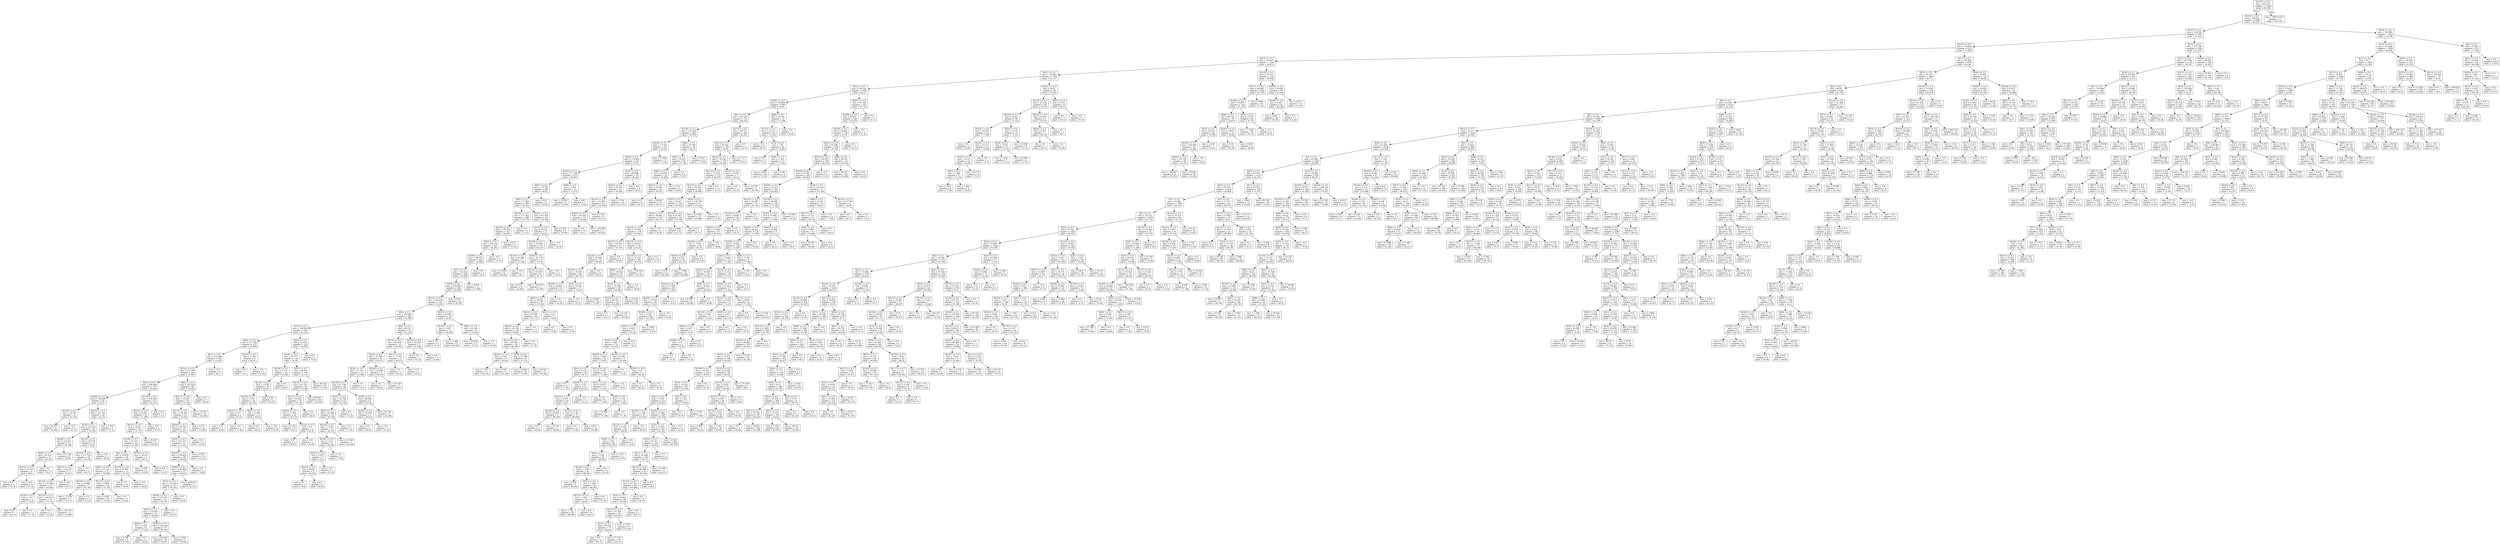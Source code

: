 digraph Tree {
node [shape=box] ;
0 [label="X[177] <= 0.5\nmse = 422.141\nsamples = 11000\nvalue = 66.509"] ;
1 [label="X[163] <= 0.5\nmse = 290.94\nsamples = 10997\nvalue = 66.355"] ;
0 -> 1 [labeldistance=2.5, labelangle=45, headlabel="True"] ;
2 [label="X[157] <= 0.5\nmse = 224.356\nsamples = 7567\nvalue = 72.323"] ;
1 -> 2 ;
3 [label="X[223] <= 0.5\nmse = 178.802\nsamples = 6125\nvalue = 75.868"] ;
2 -> 3 ;
4 [label="X[13] <= 0.5\nmse = 163.847\nsamples = 1334\nvalue = 60.874"] ;
3 -> 4 ;
5 [label="X[21] <= 0.5\nmse = 150.883\nsamples = 1105\nvalue = 63.137"] ;
4 -> 5 ;
6 [label="X[11] <= 0.5\nmse = 149.302\nsamples = 1051\nvalue = 62.51"] ;
5 -> 6 ;
7 [label="X[186] <= 0.5\nmse = 159.963\nsamples = 804\nvalue = 60.91"] ;
6 -> 7 ;
8 [label="X[9] <= 0.5\nmse = 161.025\nsamples = 752\nvalue = 60.184"] ;
7 -> 8 ;
9 [label="X[139] <= 0.5\nmse = 176.618\nsamples = 566\nvalue = 58.792"] ;
8 -> 9 ;
10 [label="X[224] <= 0.5\nmse = 177.44\nsamples = 527\nvalue = 58.011"] ;
9 -> 10 ;
11 [label="X[38] <= 0.5\nmse = 174.689\nsamples = 514\nvalue = 57.62"] ;
10 -> 11 ;
12 [label="X[183] <= 0.5\nmse = 177.106\nsamples = 475\nvalue = 56.892"] ;
11 -> 12 ;
13 [label="X[81] <= 0.5\nmse = 175.787\nsamples = 463\nvalue = 56.51"] ;
12 -> 13 ;
14 [label="X[8] <= 0.5\nmse = 171.963\nsamples = 460\nvalue = 56.332"] ;
13 -> 14 ;
15 [label="X[193] <= 0.5\nmse = 171.402\nsamples = 440\nvalue = 56.778"] ;
14 -> 15 ;
16 [label="X[232] <= 0.5\nmse = 170.343\nsamples = 432\nvalue = 56.501"] ;
15 -> 16 ;
17 [label="X[62] <= 0.5\nmse = 168.165\nsamples = 427\nvalue = 56.282"] ;
16 -> 17 ;
18 [label="X[199] <= 0.5\nmse = 166.073\nsamples = 422\nvalue = 56.064"] ;
17 -> 18 ;
19 [label="X[57] <= 0.5\nmse = 163.022\nsamples = 420\nvalue = 55.929"] ;
18 -> 19 ;
20 [label="X[79] <= 0.5\nmse = 163.842\nsamples = 409\nvalue = 55.629"] ;
19 -> 20 ;
21 [label="X[214] <= 0.5\nmse = 164.814\nsamples = 397\nvalue = 55.299"] ;
20 -> 21 ;
22 [label="X[6] <= 0.5\nmse = 164.405\nsamples = 381\nvalue = 54.899"] ;
21 -> 22 ;
23 [label="X[15] <= 0.5\nmse = 168.044\nsamples = 346\nvalue = 54.229"] ;
22 -> 23 ;
24 [label="X[69] <= 0.5\nmse = 217.796\nsamples = 217\nvalue = 52.609"] ;
23 -> 24 ;
25 [label="X[71] <= 0.5\nmse = 218.469\nsamples = 209\nvalue = 52.081"] ;
24 -> 25 ;
26 [label="X[121] <= 0.5\nmse = 217.108\nsamples = 203\nvalue = 51.607"] ;
25 -> 26 ;
27 [label="X[41] <= 0.5\nmse = 246.684\nsamples = 113\nvalue = 49.063"] ;
26 -> 27 ;
28 [label="X[164] <= 0.5\nmse = 138.829\nsamples = 61\nvalue = 52.97"] ;
27 -> 28 ;
29 [label="X[130] <= 0.5\nmse = 19.792\nsamples = 12\nvalue = 43.702"] ;
28 -> 29 ;
30 [label="mse = 26.633\nsamples = 8\nvalue = 42.692"] ;
29 -> 30 ;
31 [label="mse = -0.0\nsamples = 4\nvalue = 45.72"] ;
29 -> 31 ;
32 [label="X[233] <= 0.5\nmse = 141.791\nsamples = 49\nvalue = 55.24"] ;
28 -> 32 ;
33 [label="X[34] <= 0.5\nmse = 133.129\nsamples = 46\nvalue = 54.203"] ;
32 -> 33 ;
34 [label="X[220] <= 0.5\nmse = 152.651\nsamples = 19\nvalue = 58.798"] ;
33 -> 34 ;
35 [label="X[49] <= 0.5\nmse = 36.214\nsamples = 11\nvalue = 66.585"] ;
34 -> 35 ;
36 [label="X[215] <= 0.5\nmse = 14.797\nsamples = 9\nvalue = 68.9"] ;
35 -> 36 ;
37 [label="mse = 0.0\nsamples = 1\nvalue = 79.78"] ;
36 -> 37 ;
38 [label="mse = -0.0\nsamples = 8\nvalue = 67.54"] ;
36 -> 38 ;
39 [label="mse = 0.0\nsamples = 2\nvalue = 56.17"] ;
35 -> 39 ;
40 [label="mse = 114.704\nsamples = 8\nvalue = 48.09"] ;
34 -> 40 ;
41 [label="X[119] <= 0.5\nmse = 94.079\nsamples = 27\nvalue = 50.97"] ;
33 -> 41 ;
42 [label="X[216] <= 0.5\nmse = 117.525\nsamples = 20\nvalue = 52.538"] ;
41 -> 42 ;
43 [label="X[217] <= 0.5\nmse = 125.577\nsamples = 17\nvalue = 53.917"] ;
42 -> 43 ;
44 [label="X[118] <= 0.5\nmse = 127.809\nsamples = 16\nvalue = 54.492"] ;
43 -> 44 ;
45 [label="X[14] <= 0.5\nmse = 5.57\nsamples = 2\nvalue = 59.8"] ;
44 -> 45 ;
46 [label="mse = 0.0\nsamples = 1\nvalue = 62.16"] ;
45 -> 46 ;
47 [label="mse = 0.0\nsamples = 1\nvalue = 57.44"] ;
45 -> 47 ;
48 [label="X[215] <= 0.5\nmse = 140.672\nsamples = 14\nvalue = 53.734"] ;
44 -> 48 ;
49 [label="mse = 0.0\nsamples = 1\nvalue = 52.28"] ;
48 -> 49 ;
50 [label="mse = 151.317\nsamples = 13\nvalue = 53.845"] ;
48 -> 50 ;
51 [label="mse = -0.0\nsamples = 1\nvalue = 44.72"] ;
43 -> 51 ;
52 [label="mse = -0.0\nsamples = 3\nvalue = 44.72"] ;
42 -> 52 ;
53 [label="mse = -0.0\nsamples = 7\nvalue = 46.49"] ;
41 -> 53 ;
54 [label="mse = 5.314\nsamples = 3\nvalue = 71.14"] ;
32 -> 54 ;
55 [label="X[118] <= 0.5\nmse = 334.289\nsamples = 52\nvalue = 44.479"] ;
27 -> 55 ;
56 [label="X[221] <= 0.5\nmse = 30.662\nsamples = 45\nvalue = 51.398"] ;
55 -> 56 ;
57 [label="X[137] <= 0.5\nmse = 26.85\nsamples = 44\nvalue = 51.715"] ;
56 -> 57 ;
58 [label="X[198] <= 0.5\nmse = 22.514\nsamples = 42\nvalue = 51.309"] ;
57 -> 58 ;
59 [label="X[2] <= 0.5\nmse = 19.959\nsamples = 38\nvalue = 51.856"] ;
58 -> 59 ;
60 [label="X[201] <= 0.5\nmse = 15.125\nsamples = 27\nvalue = 50.488"] ;
59 -> 60 ;
61 [label="X[176] <= 0.5\nmse = 10.866\nsamples = 5\nvalue = 44.746"] ;
60 -> 61 ;
62 [label="mse = 11.636\nsamples = 3\nvalue = 43.137"] ;
61 -> 62 ;
63 [label="mse = 0.0\nsamples = 2\nvalue = 47.16"] ;
61 -> 63 ;
64 [label="X[117] <= 0.5\nmse = 6.898\nsamples = 22\nvalue = 51.793"] ;
60 -> 64 ;
65 [label="mse = 8.249\nsamples = 18\nvalue = 51.611"] ;
64 -> 65 ;
66 [label="mse = 0.0\nsamples = 4\nvalue = 52.61"] ;
64 -> 66 ;
67 [label="X[179] <= 0.5\nmse = 15.947\nsamples = 11\nvalue = 55.215"] ;
59 -> 67 ;
68 [label="mse = 0.0\nsamples = 6\nvalue = 58.86"] ;
67 -> 68 ;
69 [label="mse = -0.0\nsamples = 5\nvalue = 50.84"] ;
67 -> 69 ;
70 [label="X[116] <= 0.5\nmse = 16.921\nsamples = 4\nvalue = 46.11"] ;
58 -> 70 ;
71 [label="mse = 4.186\nsamples = 3\nvalue = 43.967"] ;
70 -> 71 ;
72 [label="mse = 0.0\nsamples = 1\nvalue = 52.54"] ;
70 -> 72 ;
73 [label="mse = 41.667\nsamples = 2\nvalue = 60.245"] ;
57 -> 73 ;
74 [label="mse = -0.0\nsamples = 1\nvalue = 37.47"] ;
56 -> 74 ;
75 [label="mse = 0.0\nsamples = 7\nvalue = 0.0"] ;
55 -> 75 ;
76 [label="X[82] <= 0.5\nmse = 161.638\nsamples = 90\nvalue = 54.802"] ;
26 -> 76 ;
77 [label="X[215] <= 0.5\nmse = 110.99\nsamples = 83\nvalue = 57.038"] ;
76 -> 77 ;
78 [label="X[174] <= 0.5\nmse = 118.991\nsamples = 65\nvalue = 55.041"] ;
77 -> 78 ;
79 [label="X[200] <= 0.5\nmse = 126.703\nsamples = 55\nvalue = 56.413"] ;
78 -> 79 ;
80 [label="X[201] <= 0.5\nmse = 125.311\nsamples = 51\nvalue = 57.321"] ;
79 -> 80 ;
81 [label="X[205] <= 0.5\nmse = 150.826\nsamples = 38\nvalue = 59.405"] ;
80 -> 81 ;
82 [label="X[203] <= 0.5\nmse = 146.809\nsamples = 37\nvalue = 58.943"] ;
81 -> 82 ;
83 [label="X[12] <= 0.5\nmse = 116.432\nsamples = 35\nvalue = 59.333"] ;
82 -> 83 ;
84 [label="X[182] <= 0.5\nmse = 118.535\nsamples = 34\nvalue = 59.139"] ;
83 -> 84 ;
85 [label="X[41] <= 0.5\nmse = 120.852\nsamples = 33\nvalue = 58.945"] ;
84 -> 85 ;
86 [label="X[49] <= 0.5\nmse = 2.242\nsamples = 6\nvalue = 57.053"] ;
85 -> 86 ;
87 [label="mse = 4.109\nsamples = 3\nvalue = 57.487"] ;
86 -> 87 ;
88 [label="mse = 0.0\nsamples = 3\nvalue = 56.62"] ;
86 -> 88 ;
89 [label="X[192] <= 0.5\nmse = 146.238\nsamples = 27\nvalue = 59.365"] ;
85 -> 89 ;
90 [label="mse = 216.843\nsamples = 18\nvalue = 59.097"] ;
89 -> 90 ;
91 [label="mse = 4.594\nsamples = 9\nvalue = 59.902"] ;
89 -> 91 ;
92 [label="mse = 0.0\nsamples = 1\nvalue = 65.53"] ;
84 -> 92 ;
93 [label="mse = 0.0\nsamples = 1\nvalue = 65.94"] ;
83 -> 93 ;
94 [label="mse = 629.257\nsamples = 2\nvalue = 52.125"] ;
82 -> 94 ;
95 [label="mse = -0.0\nsamples = 1\nvalue = 76.48"] ;
81 -> 95 ;
96 [label="mse = 0.947\nsamples = 13\nvalue = 51.231"] ;
80 -> 96 ;
97 [label="mse = 0.0\nsamples = 4\nvalue = 44.84"] ;
79 -> 97 ;
98 [label="mse = 9.272\nsamples = 10\nvalue = 47.495"] ;
78 -> 98 ;
99 [label="mse = 15.715\nsamples = 18\nvalue = 64.248"] ;
77 -> 99 ;
100 [label="mse = 0.0\nsamples = 7\nvalue = 28.29"] ;
76 -> 100 ;
101 [label="mse = -0.0\nsamples = 6\nvalue = 68.11"] ;
25 -> 101 ;
102 [label="X[217] <= 0.5\nmse = 2.426\nsamples = 8\nvalue = 66.411"] ;
24 -> 102 ;
103 [label="mse = 0.0\nsamples = 7\nvalue = 67.0"] ;
102 -> 103 ;
104 [label="mse = -0.0\nsamples = 1\nvalue = 62.29"] ;
102 -> 104 ;
105 [label="X[82] <= 0.5\nmse = 72.516\nsamples = 129\nvalue = 56.954"] ;
23 -> 105 ;
106 [label="X[220] <= 0.5\nmse = 64.977\nsamples = 126\nvalue = 56.49"] ;
105 -> 106 ;
107 [label="X[216] <= 0.5\nmse = 9.725\nsamples = 22\nvalue = 61.961"] ;
106 -> 107 ;
108 [label="X[129] <= 0.5\nmse = 2.534\nsamples = 19\nvalue = 60.871"] ;
107 -> 108 ;
109 [label="X[118] <= 0.5\nmse = 1.476\nsamples = 14\nvalue = 60.156"] ;
108 -> 109 ;
110 [label="X[121] <= 0.5\nmse = 0.27\nsamples = 2\nvalue = 57.37"] ;
109 -> 110 ;
111 [label="mse = 0.0\nsamples = 1\nvalue = 56.85"] ;
110 -> 111 ;
112 [label="mse = -0.0\nsamples = 1\nvalue = 57.89"] ;
110 -> 112 ;
113 [label="X[41] <= 0.5\nmse = 0.168\nsamples = 12\nvalue = 60.62"] ;
109 -> 113 ;
114 [label="mse = 0.0\nsamples = 6\nvalue = 60.21"] ;
113 -> 114 ;
115 [label="mse = -0.0\nsamples = 6\nvalue = 61.03"] ;
113 -> 115 ;
116 [label="mse = 0.06\nsamples = 5\nvalue = 62.872"] ;
108 -> 116 ;
117 [label="mse = 0.0\nsamples = 3\nvalue = 68.87"] ;
107 -> 117 ;
118 [label="X[41] <= 0.5\nmse = 68.993\nsamples = 104\nvalue = 55.333"] ;
106 -> 118 ;
119 [label="X[118] <= 0.5\nmse = 85.755\nsamples = 46\nvalue = 53.188"] ;
118 -> 119 ;
120 [label="X[121] <= 0.5\nmse = 45.842\nsamples = 18\nvalue = 57.792"] ;
119 -> 120 ;
121 [label="X[164] <= 0.5\nmse = 11.181\nsamples = 12\nvalue = 62.173"] ;
120 -> 121 ;
122 [label="mse = 6.243\nsamples = 8\nvalue = 60.3"] ;
121 -> 122 ;
123 [label="X[114] <= 0.5\nmse = 0.0\nsamples = 4\nvalue = 65.92"] ;
121 -> 123 ;
124 [label="mse = 0.0\nsamples = 3\nvalue = 65.92"] ;
123 -> 124 ;
125 [label="mse = -0.0\nsamples = 1\nvalue = 65.92"] ;
123 -> 125 ;
126 [label="mse = 0.0\nsamples = 6\nvalue = 49.03"] ;
120 -> 126 ;
127 [label="mse = 89.021\nsamples = 28\nvalue = 50.228"] ;
119 -> 127 ;
128 [label="mse = 49.156\nsamples = 58\nvalue = 57.034"] ;
118 -> 128 ;
129 [label="mse = 0.0\nsamples = 3\nvalue = 76.45"] ;
105 -> 129 ;
130 [label="X[82] <= 0.5\nmse = 80.121\nsamples = 35\nvalue = 61.523"] ;
22 -> 130 ;
131 [label="X[114] <= 0.5\nmse = 69.478\nsamples = 33\nvalue = 62.402"] ;
130 -> 131 ;
132 [label="X[35] <= 0.5\nmse = 57.026\nsamples = 31\nvalue = 63.253"] ;
131 -> 132 ;
133 [label="X[52] <= 0.5\nmse = 51.117\nsamples = 25\nvalue = 61.804"] ;
132 -> 133 ;
134 [label="X[118] <= 0.5\nmse = 47.796\nsamples = 24\nvalue = 61.337"] ;
133 -> 134 ;
135 [label="X[141] <= 0.5\nmse = 23.768\nsamples = 15\nvalue = 63.398"] ;
134 -> 135 ;
136 [label="X[51] <= 0.5\nmse = 19.428\nsamples = 14\nvalue = 62.764"] ;
135 -> 136 ;
137 [label="X[220] <= 0.5\nmse = 13.452\nsamples = 13\nvalue = 62.033"] ;
136 -> 137 ;
138 [label="X[106] <= 0.5\nmse = 1.212\nsamples = 8\nvalue = 60.586"] ;
137 -> 138 ;
139 [label="X[137] <= 0.5\nmse = 0.016\nsamples = 7\nvalue = 61.0"] ;
138 -> 139 ;
140 [label="X[221] <= 0.5\nmse = 0.004\nsamples = 5\nvalue = 60.928"] ;
139 -> 140 ;
141 [label="mse = 0.0\nsamples = 1\nvalue = 60.8"] ;
140 -> 141 ;
142 [label="mse = 0.0\nsamples = 4\nvalue = 60.96"] ;
140 -> 142 ;
143 [label="mse = -0.0\nsamples = 2\nvalue = 61.18"] ;
139 -> 143 ;
144 [label="mse = -0.0\nsamples = 1\nvalue = 57.69"] ;
138 -> 144 ;
145 [label="mse = 24.326\nsamples = 5\nvalue = 64.348"] ;
137 -> 145 ;
146 [label="mse = 0.0\nsamples = 1\nvalue = 72.26"] ;
136 -> 146 ;
147 [label="mse = 0.0\nsamples = 1\nvalue = 72.28"] ;
135 -> 147 ;
148 [label="X[34] <= 0.5\nmse = 68.958\nsamples = 9\nvalue = 57.901"] ;
134 -> 148 ;
149 [label="X[220] <= 0.5\nmse = 34.935\nsamples = 4\nvalue = 54.672"] ;
148 -> 149 ;
150 [label="mse = 0.0\nsamples = 1\nvalue = 64.91"] ;
149 -> 150 ;
151 [label="mse = 0.0\nsamples = 3\nvalue = 51.26"] ;
149 -> 151 ;
152 [label="mse = 81.166\nsamples = 5\nvalue = 60.484"] ;
148 -> 152 ;
153 [label="mse = 0.0\nsamples = 1\nvalue = 73.01"] ;
133 -> 153 ;
154 [label="X[169] <= 0.5\nmse = 36.409\nsamples = 6\nvalue = 69.293"] ;
132 -> 154 ;
155 [label="mse = 0.0\nsamples = 2\nvalue = 68.54"] ;
154 -> 155 ;
156 [label="mse = 54.187\nsamples = 4\nvalue = 69.67"] ;
154 -> 156 ;
157 [label="X[41] <= 0.5\nmse = 77.352\nsamples = 2\nvalue = 49.215"] ;
131 -> 157 ;
158 [label="mse = 0.0\nsamples = 1\nvalue = 40.42"] ;
157 -> 158 ;
159 [label="mse = -0.0\nsamples = 1\nvalue = 58.01"] ;
157 -> 159 ;
160 [label="X[235] <= 0.5\nmse = 32.206\nsamples = 2\nvalue = 47.005"] ;
130 -> 160 ;
161 [label="mse = 0.0\nsamples = 1\nvalue = 41.33"] ;
160 -> 161 ;
162 [label="mse = 0.0\nsamples = 1\nvalue = 52.68"] ;
160 -> 162 ;
163 [label="X[121] <= 0.5\nmse = 80.281\nsamples = 16\nvalue = 64.81"] ;
21 -> 163 ;
164 [label="X[118] <= 0.5\nmse = 1.897\nsamples = 12\nvalue = 69.209"] ;
163 -> 164 ;
165 [label="mse = 0.0\nsamples = 3\nvalue = 71.01"] ;
164 -> 165 ;
166 [label="mse = 1.089\nsamples = 9\nvalue = 68.609"] ;
164 -> 166 ;
167 [label="X[61] <= 0.5\nmse = 83.198\nsamples = 4\nvalue = 51.612"] ;
163 -> 167 ;
168 [label="mse = 56.392\nsamples = 3\nvalue = 47.92"] ;
167 -> 168 ;
169 [label="mse = -0.0\nsamples = 1\nvalue = 62.69"] ;
167 -> 169 ;
170 [label="mse = 8.921\nsamples = 12\nvalue = 66.545"] ;
20 -> 170 ;
171 [label="mse = 4.649\nsamples = 11\nvalue = 67.088"] ;
19 -> 171 ;
172 [label="mse = 0.0\nsamples = 2\nvalue = 84.4"] ;
18 -> 172 ;
173 [label="mse = -0.0\nsamples = 5\nvalue = 74.74"] ;
17 -> 173 ;
174 [label="mse = 4.073\nsamples = 5\nvalue = 75.162"] ;
16 -> 174 ;
175 [label="mse = 0.0\nsamples = 8\nvalue = 71.76"] ;
15 -> 175 ;
176 [label="X[201] <= 0.5\nmse = 83.358\nsamples = 20\nvalue = 46.506"] ;
14 -> 176 ;
177 [label="X[170] <= 0.5\nmse = 79.352\nsamples = 17\nvalue = 44.832"] ;
176 -> 177 ;
178 [label="X[198] <= 0.5\nmse = 78.002\nsamples = 16\nvalue = 44.223"] ;
177 -> 178 ;
179 [label="X[116] <= 0.5\nmse = 44.288\nsamples = 7\nvalue = 47.299"] ;
178 -> 179 ;
180 [label="mse = 51.039\nsamples = 6\nvalue = 46.998"] ;
179 -> 180 ;
181 [label="mse = -0.0\nsamples = 1\nvalue = 49.1"] ;
179 -> 181 ;
182 [label="X[34] <= 0.5\nmse = 91.139\nsamples = 9\nvalue = 41.83"] ;
178 -> 182 ;
183 [label="X[126] <= 0.5\nmse = 91.839\nsamples = 8\nvalue = 40.74"] ;
182 -> 183 ;
184 [label="mse = 8.112\nsamples = 3\nvalue = 40.693"] ;
183 -> 184 ;
185 [label="mse = 142.073\nsamples = 5\nvalue = 40.768"] ;
183 -> 185 ;
186 [label="mse = -0.0\nsamples = 1\nvalue = 50.55"] ;
182 -> 186 ;
187 [label="mse = -0.0\nsamples = 1\nvalue = 54.58"] ;
177 -> 187 ;
188 [label="mse = 0.161\nsamples = 3\nvalue = 55.993"] ;
176 -> 188 ;
189 [label="mse = 9.58\nsamples = 3\nvalue = 83.853"] ;
13 -> 189 ;
190 [label="X[68] <= 0.5\nmse = 5.643\nsamples = 12\nvalue = 71.614"] ;
12 -> 190 ;
191 [label="mse = 10.356\nsamples = 5\nvalue = 72.978"] ;
190 -> 191 ;
192 [label="mse = -0.0\nsamples = 7\nvalue = 70.64"] ;
190 -> 192 ;
193 [label="X[97] <= 0.5\nmse = 60.088\nsamples = 39\nvalue = 66.491"] ;
11 -> 193 ;
194 [label="X[205] <= 0.5\nmse = 28.785\nsamples = 33\nvalue = 63.942"] ;
193 -> 194 ;
195 [label="X[210] <= 0.5\nmse = 31.983\nsamples = 21\nvalue = 62.038"] ;
194 -> 195 ;
196 [label="X[201] <= 0.5\nmse = 39.328\nsamples = 12\nvalue = 59.508"] ;
195 -> 196 ;
197 [label="mse = -0.0\nsamples = 10\nvalue = 59.7"] ;
196 -> 197 ;
198 [label="mse = 234.856\nsamples = 2\nvalue = 58.545"] ;
196 -> 198 ;
199 [label="mse = 2.266\nsamples = 9\nvalue = 65.412"] ;
195 -> 199 ;
200 [label="mse = 5.736\nsamples = 12\nvalue = 67.275"] ;
194 -> 200 ;
201 [label="mse = -0.0\nsamples = 6\nvalue = 80.51"] ;
193 -> 201 ;
202 [label="mse = 41.494\nsamples = 13\nvalue = 73.46"] ;
10 -> 202 ;
203 [label="X[80] <= 0.5\nmse = 45.788\nsamples = 39\nvalue = 69.35"] ;
9 -> 203 ;
204 [label="X[41] <= 0.5\nmse = 18.255\nsamples = 29\nvalue = 67.258"] ;
203 -> 204 ;
205 [label="X[86] <= 0.5\nmse = 16.878\nsamples = 25\nvalue = 66.488"] ;
204 -> 205 ;
206 [label="X[221] <= 0.5\nmse = 20.495\nsamples = 19\nvalue = 65.872"] ;
205 -> 206 ;
207 [label="mse = 0.0\nsamples = 6\nvalue = 65.57"] ;
206 -> 207 ;
208 [label="mse = 29.893\nsamples = 13\nvalue = 66.011"] ;
206 -> 208 ;
209 [label="mse = 0.41\nsamples = 6\nvalue = 68.44"] ;
205 -> 209 ;
210 [label="mse = 0.0\nsamples = 4\nvalue = 72.07"] ;
204 -> 210 ;
211 [label="mse = 76.12\nsamples = 10\nvalue = 75.418"] ;
203 -> 211 ;
212 [label="X[175] <= 0.5\nmse = 89.727\nsamples = 186\nvalue = 64.421"] ;
8 -> 212 ;
213 [label="X[215] <= 0.5\nmse = 80.441\nsamples = 185\nvalue = 64.65"] ;
212 -> 213 ;
214 [label="X[230] <= 0.5\nmse = 76.198\nsamples = 176\nvalue = 64.069"] ;
213 -> 214 ;
215 [label="X[212] <= 0.5\nmse = 71.514\nsamples = 173\nvalue = 64.378"] ;
214 -> 215 ;
216 [label="X[213] <= 0.5\nmse = 70.934\nsamples = 162\nvalue = 64.966"] ;
215 -> 216 ;
217 [label="X[187] <= 0.5\nmse = 56.25\nsamples = 145\nvalue = 65.836"] ;
216 -> 217 ;
218 [label="X[59] <= 0.5\nmse = 54.083\nsamples = 121\nvalue = 66.715"] ;
217 -> 218 ;
219 [label="X[214] <= 0.5\nmse = 51.078\nsamples = 119\nvalue = 66.461"] ;
218 -> 219 ;
220 [label="X[227] <= 0.5\nmse = 35.274\nsamples = 75\nvalue = 67.793"] ;
219 -> 220 ;
221 [label="X[126] <= 0.5\nmse = 30.939\nsamples = 74\nvalue = 68.047"] ;
220 -> 221 ;
222 [label="X[190] <= 0.5\nmse = 30.193\nsamples = 68\nvalue = 68.578"] ;
221 -> 222 ;
223 [label="X[208] <= 0.5\nmse = 26.643\nsamples = 51\nvalue = 67.277"] ;
222 -> 223 ;
224 [label="X[68] <= 0.5\nmse = 26.695\nsamples = 47\nvalue = 67.694"] ;
223 -> 224 ;
225 [label="X[232] <= 0.5\nmse = 29.558\nsamples = 40\nvalue = 67.175"] ;
224 -> 225 ;
226 [label="X[226] <= 0.5\nmse = 29.149\nsamples = 38\nvalue = 66.861"] ;
225 -> 226 ;
227 [label="X[211] <= 0.5\nmse = 29.349\nsamples = 36\nvalue = 66.588"] ;
226 -> 227 ;
228 [label="X[234] <= 0.5\nmse = 0.561\nsamples = 9\nvalue = 64.94"] ;
227 -> 228 ;
229 [label="mse = 1.334\nsamples = 2\nvalue = 64.035"] ;
228 -> 229 ;
230 [label="mse = 0.04\nsamples = 7\nvalue = 65.199"] ;
228 -> 230 ;
231 [label="X[34] <= 0.5\nmse = 37.738\nsamples = 27\nvalue = 67.137"] ;
227 -> 231 ;
232 [label="mse = 43.841\nsamples = 16\nvalue = 67.943"] ;
231 -> 232 ;
233 [label="mse = 26.543\nsamples = 11\nvalue = 65.965"] ;
231 -> 233 ;
234 [label="mse = -0.0\nsamples = 2\nvalue = 71.78"] ;
226 -> 234 ;
235 [label="mse = -0.0\nsamples = 2\nvalue = 73.13"] ;
225 -> 235 ;
236 [label="X[211] <= 0.5\nmse = 0.0\nsamples = 7\nvalue = 70.66"] ;
224 -> 236 ;
237 [label="mse = 0.0\nsamples = 1\nvalue = 70.66"] ;
236 -> 237 ;
238 [label="mse = 0.0\nsamples = 6\nvalue = 70.66"] ;
236 -> 238 ;
239 [label="mse = 0.0\nsamples = 4\nvalue = 62.38"] ;
223 -> 239 ;
240 [label="X[34] <= 0.5\nmse = 20.545\nsamples = 17\nvalue = 72.479"] ;
222 -> 240 ;
241 [label="mse = -0.0\nsamples = 3\nvalue = 79.35"] ;
240 -> 241 ;
242 [label="mse = 12.665\nsamples = 14\nvalue = 71.007"] ;
240 -> 242 ;
243 [label="mse = 0.0\nsamples = 6\nvalue = 62.03"] ;
221 -> 243 ;
244 [label="mse = -0.0\nsamples = 1\nvalue = 49.05"] ;
220 -> 244 ;
245 [label="X[123] <= 0.5\nmse = 69.833\nsamples = 44\nvalue = 64.19"] ;
219 -> 245 ;
246 [label="X[118] <= 0.5\nmse = 72.254\nsamples = 40\nvalue = 64.834"] ;
245 -> 246 ;
247 [label="X[86] <= 0.5\nmse = 34.926\nsamples = 29\nvalue = 63.911"] ;
246 -> 247 ;
248 [label="X[34] <= 0.5\nmse = 35.504\nsamples = 28\nvalue = 64.063"] ;
247 -> 248 ;
249 [label="X[121] <= 0.5\nmse = 49.353\nsamples = 10\nvalue = 64.859"] ;
248 -> 249 ;
250 [label="mse = 0.0\nsamples = 2\nvalue = 64.12"] ;
249 -> 250 ;
251 [label="mse = 61.521\nsamples = 8\nvalue = 65.044"] ;
249 -> 251 ;
252 [label="mse = 27.263\nsamples = 18\nvalue = 63.621"] ;
248 -> 252 ;
253 [label="mse = -0.0\nsamples = 1\nvalue = 59.66"] ;
247 -> 253 ;
254 [label="mse = 162.504\nsamples = 11\nvalue = 67.266"] ;
246 -> 254 ;
255 [label="mse = -0.0\nsamples = 4\nvalue = 57.75"] ;
245 -> 255 ;
256 [label="mse = -0.0\nsamples = 2\nvalue = 81.85"] ;
218 -> 256 ;
257 [label="X[121] <= 0.5\nmse = 43.587\nsamples = 24\nvalue = 61.399"] ;
217 -> 257 ;
258 [label="mse = 0.066\nsamples = 23\nvalue = 62.775"] ;
257 -> 258 ;
259 [label="mse = 0.0\nsamples = 1\nvalue = 29.76"] ;
257 -> 259 ;
260 [label="X[34] <= 0.5\nmse = 134.726\nsamples = 17\nvalue = 57.549"] ;
216 -> 260 ;
261 [label="mse = 123.491\nsamples = 15\nvalue = 55.696"] ;
260 -> 261 ;
262 [label="mse = -0.0\nsamples = 2\nvalue = 71.45"] ;
260 -> 262 ;
263 [label="mse = 0.0\nsamples = 11\nvalue = 55.72"] ;
215 -> 263 ;
264 [label="X[121] <= 0.5\nmse = 23.665\nsamples = 3\nvalue = 46.26"] ;
214 -> 264 ;
265 [label="mse = 0.0\nsamples = 1\nvalue = 50.39"] ;
264 -> 265 ;
266 [label="mse = 22.705\nsamples = 2\nvalue = 44.195"] ;
264 -> 266 ;
267 [label="mse = 27.717\nsamples = 9\nvalue = 76.012"] ;
213 -> 267 ;
268 [label="mse = 0.0\nsamples = 1\nvalue = 22.02"] ;
212 -> 268 ;
269 [label="X[86] <= 0.5\nmse = 26.781\nsamples = 52\nvalue = 71.408"] ;
7 -> 269 ;
270 [label="X[121] <= 0.5\nmse = 10.174\nsamples = 49\nvalue = 72.434"] ;
269 -> 270 ;
271 [label="mse = -0.0\nsamples = 9\nvalue = 66.35"] ;
270 -> 271 ;
272 [label="X[14] <= 0.5\nmse = 2.26\nsamples = 40\nvalue = 73.803"] ;
270 -> 272 ;
273 [label="mse = 0.0\nsamples = 3\nvalue = 75.0"] ;
272 -> 273 ;
274 [label="X[34] <= 0.5\nmse = 2.318\nsamples = 37\nvalue = 73.706"] ;
272 -> 274 ;
275 [label="mse = 2.685\nsamples = 29\nvalue = 73.501"] ;
274 -> 275 ;
276 [label="mse = 0.28\nsamples = 8\nvalue = 74.45"] ;
274 -> 276 ;
277 [label="mse = 0.0\nsamples = 3\nvalue = 54.65"] ;
269 -> 277 ;
278 [label="X[201] <= 0.5\nmse = 79.168\nsamples = 247\nvalue = 67.716"] ;
6 -> 278 ;
279 [label="X[188] <= 0.5\nmse = 68.031\nsamples = 246\nvalue = 67.931"] ;
278 -> 279 ;
280 [label="X[228] <= 0.5\nmse = 64.644\nsamples = 239\nvalue = 67.54"] ;
279 -> 280 ;
281 [label="X[211] <= 0.5\nmse = 61.586\nsamples = 236\nvalue = 67.761"] ;
280 -> 281 ;
282 [label="X[175] <= 0.5\nmse = 59.293\nsamples = 204\nvalue = 68.519"] ;
281 -> 282 ;
283 [label="X[190] <= 0.5\nmse = 55.785\nsamples = 200\nvalue = 68.822"] ;
282 -> 283 ;
284 [label="X[164] <= 0.5\nmse = 43.315\nsamples = 183\nvalue = 69.483"] ;
283 -> 284 ;
285 [label="X[210] <= 0.5\nmse = 26.396\nsamples = 53\nvalue = 65.318"] ;
284 -> 285 ;
286 [label="X[236] <= 0.5\nmse = 14.816\nsamples = 48\nvalue = 64.155"] ;
285 -> 286 ;
287 [label="X[205] <= 0.5\nmse = 10.965\nsamples = 42\nvalue = 65.019"] ;
286 -> 287 ;
288 [label="X[196] <= 0.5\nmse = 7.951\nsamples = 41\nvalue = 64.74"] ;
287 -> 288 ;
289 [label="X[185] <= 0.5\nmse = 6.551\nsamples = 35\nvalue = 65.375"] ;
288 -> 289 ;
290 [label="mse = 2.572\nsamples = 12\nvalue = 66.294"] ;
289 -> 290 ;
291 [label="mse = 7.956\nsamples = 23\nvalue = 64.896"] ;
289 -> 291 ;
292 [label="mse = -0.0\nsamples = 6\nvalue = 61.03"] ;
288 -> 292 ;
293 [label="mse = -0.0\nsamples = 1\nvalue = 76.48"] ;
287 -> 293 ;
294 [label="mse = 0.0\nsamples = 6\nvalue = 58.11"] ;
286 -> 294 ;
295 [label="mse = -0.0\nsamples = 5\nvalue = 76.48"] ;
285 -> 295 ;
296 [label="X[230] <= 0.5\nmse = 40.256\nsamples = 130\nvalue = 71.182"] ;
284 -> 296 ;
297 [label="X[225] <= 0.5\nmse = 31.695\nsamples = 127\nvalue = 71.636"] ;
296 -> 297 ;
298 [label="X[187] <= 0.5\nmse = 28.252\nsamples = 123\nvalue = 71.978"] ;
297 -> 298 ;
299 [label="X[186] <= 0.5\nmse = 25.474\nsamples = 120\nvalue = 71.687"] ;
298 -> 299 ;
300 [label="X[34] <= 0.5\nmse = 23.802\nsamples = 112\nvalue = 71.267"] ;
299 -> 300 ;
301 [label="X[203] <= 0.5\nmse = 19.019\nsamples = 94\nvalue = 70.532"] ;
300 -> 301 ;
302 [label="X[214] <= 0.5\nmse = 13.509\nsamples = 88\nvalue = 71.049"] ;
301 -> 302 ;
303 [label="X[204] <= 0.5\nmse = 10.703\nsamples = 82\nvalue = 70.54"] ;
302 -> 303 ;
304 [label="X[189] <= 0.5\nmse = 9.367\nsamples = 80\nvalue = 70.738"] ;
303 -> 304 ;
305 [label="X[227] <= 0.5\nmse = 8.425\nsamples = 71\nvalue = 70.343"] ;
304 -> 305 ;
306 [label="X[29] <= 0.5\nmse = 7.695\nsamples = 70\nvalue = 70.233"] ;
305 -> 306 ;
307 [label="X[205] <= 0.5\nmse = 7.038\nsamples = 63\nvalue = 70.447"] ;
306 -> 307 ;
308 [label="X[41] <= 0.5\nmse = 4.114\nsamples = 35\nvalue = 69.71"] ;
307 -> 308 ;
309 [label="mse = 0.0\nsamples = 8\nvalue = 71.39"] ;
308 -> 309 ;
310 [label="X[208] <= 0.5\nmse = 4.25\nsamples = 27\nvalue = 69.212"] ;
308 -> 310 ;
311 [label="X[210] <= 0.5\nmse = 4.075\nsamples = 26\nvalue = 69.1"] ;
310 -> 311 ;
312 [label="X[226] <= 0.5\nmse = 10.645\nsamples = 9\nvalue = 68.348"] ;
311 -> 312 ;
313 [label="mse = 0.0\nsamples = 4\nvalue = 68.28"] ;
312 -> 313 ;
314 [label="mse = 19.155\nsamples = 5\nvalue = 68.402"] ;
312 -> 314 ;
315 [label="X[121] <= 0.5\nmse = 0.138\nsamples = 17\nvalue = 69.499"] ;
311 -> 315 ;
316 [label="mse = 0.0\nsamples = 5\nvalue = 70.05"] ;
315 -> 316 ;
317 [label="mse = 0.017\nsamples = 12\nvalue = 69.269"] ;
315 -> 317 ;
318 [label="mse = -0.0\nsamples = 1\nvalue = 72.12"] ;
310 -> 318 ;
319 [label="X[123] <= 0.5\nmse = 9.165\nsamples = 28\nvalue = 71.369"] ;
307 -> 319 ;
320 [label="X[121] <= 0.5\nmse = 9.437\nsamples = 27\nvalue = 71.417"] ;
319 -> 320 ;
321 [label="mse = 4.41\nsamples = 8\nvalue = 71.262"] ;
320 -> 321 ;
322 [label="X[58] <= 0.5\nmse = 11.54\nsamples = 19\nvalue = 71.483"] ;
320 -> 322 ;
323 [label="mse = 12.896\nsamples = 17\nvalue = 71.494"] ;
322 -> 323 ;
324 [label="mse = -0.0\nsamples = 2\nvalue = 71.39"] ;
322 -> 324 ;
325 [label="mse = -0.0\nsamples = 1\nvalue = 70.05"] ;
319 -> 325 ;
326 [label="X[121] <= 0.5\nmse = 9.492\nsamples = 7\nvalue = 68.309"] ;
306 -> 326 ;
327 [label="mse = 0.0\nsamples = 2\nvalue = 73.18"] ;
326 -> 327 ;
328 [label="X[205] <= 0.5\nmse = 0.0\nsamples = 5\nvalue = 66.36"] ;
326 -> 328 ;
329 [label="mse = 0.0\nsamples = 1\nvalue = 66.36"] ;
328 -> 329 ;
330 [label="mse = 0.0\nsamples = 4\nvalue = 66.36"] ;
328 -> 330 ;
331 [label="mse = -0.0\nsamples = 1\nvalue = 78.0"] ;
305 -> 331 ;
332 [label="mse = 5.856\nsamples = 9\nvalue = 73.854"] ;
304 -> 332 ;
333 [label="mse = -0.0\nsamples = 2\nvalue = 62.63"] ;
303 -> 333 ;
334 [label="mse = 0.0\nsamples = 6\nvalue = 78.0"] ;
302 -> 334 ;
335 [label="X[58] <= 0.5\nmse = 38.414\nsamples = 6\nvalue = 62.948"] ;
301 -> 335 ;
336 [label="mse = 8.798\nsamples = 4\nvalue = 66.982"] ;
335 -> 336 ;
337 [label="mse = 0.0\nsamples = 2\nvalue = 54.88"] ;
335 -> 337 ;
338 [label="X[214] <= 0.5\nmse = 31.212\nsamples = 18\nvalue = 75.107"] ;
300 -> 338 ;
339 [label="X[205] <= 0.5\nmse = 23.919\nsamples = 17\nvalue = 75.819"] ;
338 -> 339 ;
340 [label="X[121] <= 0.5\nmse = 23.016\nsamples = 9\nvalue = 78.331"] ;
339 -> 340 ;
341 [label="X[123] <= 0.5\nmse = 6.562\nsamples = 4\nvalue = 73.525"] ;
340 -> 341 ;
342 [label="X[210] <= 0.5\nmse = 0.627\nsamples = 3\nvalue = 74.95"] ;
341 -> 342 ;
343 [label="X[208] <= 0.5\nmse = 0.0\nsamples = 2\nvalue = 74.39"] ;
342 -> 343 ;
344 [label="mse = 0.0\nsamples = 1\nvalue = 74.39"] ;
343 -> 344 ;
345 [label="mse = 0.0\nsamples = 1\nvalue = 74.39"] ;
343 -> 345 ;
346 [label="mse = 0.0\nsamples = 1\nvalue = 76.07"] ;
342 -> 346 ;
347 [label="mse = 0.0\nsamples = 1\nvalue = 69.25"] ;
341 -> 347 ;
348 [label="X[197] <= 0.5\nmse = 2.917\nsamples = 5\nvalue = 82.176"] ;
340 -> 348 ;
349 [label="mse = 0.0\nsamples = 4\nvalue = 83.03"] ;
348 -> 349 ;
350 [label="mse = 0.0\nsamples = 1\nvalue = 78.76"] ;
348 -> 350 ;
351 [label="X[121] <= 0.5\nmse = 9.845\nsamples = 8\nvalue = 72.992"] ;
339 -> 351 ;
352 [label="mse = 0.0\nsamples = 4\nvalue = 76.07"] ;
351 -> 352 ;
353 [label="mse = 0.748\nsamples = 4\nvalue = 69.915"] ;
351 -> 353 ;
354 [label="mse = -0.0\nsamples = 1\nvalue = 63.0"] ;
338 -> 354 ;
355 [label="X[68] <= 0.5\nmse = 11.84\nsamples = 8\nvalue = 77.566"] ;
299 -> 355 ;
356 [label="mse = 1.156\nsamples = 7\nvalue = 78.81"] ;
355 -> 356 ;
357 [label="mse = -0.0\nsamples = 1\nvalue = 68.86"] ;
355 -> 357 ;
358 [label="mse = 0.0\nsamples = 3\nvalue = 83.64"] ;
298 -> 358 ;
359 [label="X[86] <= 0.5\nmse = 23.269\nsamples = 4\nvalue = 61.115"] ;
297 -> 359 ;
360 [label="mse = 0.0\nsamples = 3\nvalue = 58.33"] ;
359 -> 360 ;
361 [label="mse = -0.0\nsamples = 1\nvalue = 69.47"] ;
359 -> 361 ;
362 [label="mse = 23.667\nsamples = 3\nvalue = 51.94"] ;
296 -> 362 ;
363 [label="X[34] <= 0.5\nmse = 134.635\nsamples = 17\nvalue = 61.704"] ;
283 -> 363 ;
364 [label="X[86] <= 0.5\nmse = 51.92\nsamples = 15\nvalue = 64.617"] ;
363 -> 364 ;
365 [label="X[57] <= 0.5\nmse = 8.123\nsamples = 11\nvalue = 60.529"] ;
364 -> 365 ;
366 [label="X[58] <= 0.5\nmse = 5.485\nsamples = 10\nvalue = 59.969"] ;
365 -> 366 ;
367 [label="mse = 26.163\nsamples = 2\nvalue = 58.965"] ;
366 -> 367 ;
368 [label="mse = -0.0\nsamples = 8\nvalue = 60.22"] ;
366 -> 368 ;
369 [label="mse = 0.0\nsamples = 1\nvalue = 66.13"] ;
365 -> 369 ;
370 [label="mse = -0.0\nsamples = 4\nvalue = 75.86"] ;
364 -> 370 ;
371 [label="X[132] <= 0.5\nmse = 213.744\nsamples = 2\nvalue = 39.85"] ;
363 -> 371 ;
372 [label="mse = 0.0\nsamples = 1\nvalue = 25.23"] ;
371 -> 372 ;
373 [label="mse = 0.0\nsamples = 1\nvalue = 54.47"] ;
371 -> 373 ;
374 [label="mse = -0.0\nsamples = 4\nvalue = 53.35"] ;
282 -> 374 ;
375 [label="X[86] <= 0.5\nmse = 49.191\nsamples = 32\nvalue = 62.929"] ;
281 -> 375 ;
376 [label="mse = 49.232\nsamples = 28\nvalue = 61.994"] ;
375 -> 376 ;
377 [label="mse = -0.0\nsamples = 4\nvalue = 69.47"] ;
375 -> 377 ;
378 [label="mse = 0.0\nsamples = 3\nvalue = 50.18"] ;
280 -> 378 ;
379 [label="mse = -0.0\nsamples = 7\nvalue = 81.29"] ;
279 -> 379 ;
380 [label="mse = 0.0\nsamples = 1\nvalue = 14.73"] ;
278 -> 380 ;
381 [label="X[221] <= 0.5\nmse = 24.81\nsamples = 54\nvalue = 75.351"] ;
5 -> 381 ;
382 [label="X[118] <= 0.5\nmse = 21.156\nsamples = 48\nvalue = 74.524"] ;
381 -> 382 ;
383 [label="X[222] <= 0.5\nmse = 16.92\nsamples = 45\nvalue = 75.116"] ;
382 -> 383 ;
384 [label="X[164] <= 0.5\nmse = 10.047\nsamples = 26\nvalue = 77.003"] ;
383 -> 384 ;
385 [label="mse = 0.0\nsamples = 3\nvalue = 79.88"] ;
384 -> 385 ;
386 [label="X[229] <= 0.5\nmse = 10.137\nsamples = 23\nvalue = 76.628"] ;
384 -> 386 ;
387 [label="X[50] <= 0.5\nmse = 10.22\nsamples = 21\nvalue = 76.905"] ;
386 -> 387 ;
388 [label="X[41] <= 0.5\nmse = 1.582\nsamples = 17\nvalue = 77.336"] ;
387 -> 388 ;
389 [label="mse = 1.437\nsamples = 9\nvalue = 77.68"] ;
388 -> 389 ;
390 [label="mse = 1.464\nsamples = 8\nvalue = 76.95"] ;
388 -> 390 ;
391 [label="mse = 42.772\nsamples = 4\nvalue = 75.07"] ;
387 -> 391 ;
392 [label="mse = 0.0\nsamples = 2\nvalue = 73.72"] ;
386 -> 392 ;
393 [label="X[50] <= 0.5\nmse = 14.79\nsamples = 19\nvalue = 72.535"] ;
383 -> 393 ;
394 [label="X[54] <= 0.5\nmse = 16.65\nsamples = 13\nvalue = 72.729"] ;
393 -> 394 ;
395 [label="mse = 3.415\nsamples = 7\nvalue = 72.714"] ;
394 -> 395 ;
396 [label="mse = 32.089\nsamples = 6\nvalue = 72.747"] ;
394 -> 396 ;
397 [label="mse = 10.502\nsamples = 6\nvalue = 72.113"] ;
393 -> 397 ;
398 [label="X[216] <= 0.5\nmse = 0.449\nsamples = 3\nvalue = 65.637"] ;
382 -> 398 ;
399 [label="X[34] <= 0.5\nmse = 0.016\nsamples = 2\nvalue = 66.105"] ;
398 -> 399 ;
400 [label="mse = 0.0\nsamples = 1\nvalue = 66.23"] ;
399 -> 400 ;
401 [label="mse = 0.0\nsamples = 1\nvalue = 65.98"] ;
399 -> 401 ;
402 [label="mse = 0.0\nsamples = 1\nvalue = 64.7"] ;
398 -> 402 ;
403 [label="X[62] <= 0.5\nmse = 4.752\nsamples = 6\nvalue = 81.97"] ;
381 -> 403 ;
404 [label="mse = 0.0\nsamples = 3\nvalue = 84.15"] ;
403 -> 404 ;
405 [label="mse = 0.0\nsamples = 3\nvalue = 79.79"] ;
403 -> 405 ;
406 [label="X[116] <= 0.5\nmse = 82.471\nsamples = 229\nvalue = 49.956"] ;
4 -> 406 ;
407 [label="X[171] <= 0.5\nmse = 66.888\nsamples = 169\nvalue = 52.795"] ;
406 -> 407 ;
408 [label="X[198] <= 0.5\nmse = 76.855\nsamples = 128\nvalue = 51.378"] ;
407 -> 408 ;
409 [label="X[68] <= 0.5\nmse = 84.732\nsamples = 79\nvalue = 54.874"] ;
408 -> 409 ;
410 [label="X[34] <= 0.5\nmse = 92.873\nsamples = 66\nvalue = 56.054"] ;
409 -> 410 ;
411 [label="X[183] <= 0.5\nmse = 100.609\nsamples = 59\nvalue = 55.466"] ;
410 -> 411 ;
412 [label="X[201] <= 0.5\nmse = 101.591\nsamples = 58\nvalue = 55.353"] ;
411 -> 412 ;
413 [label="mse = 144.307\nsamples = 22\nvalue = 54.419"] ;
412 -> 413 ;
414 [label="mse = 74.628\nsamples = 36\nvalue = 55.924"] ;
412 -> 414 ;
415 [label="mse = -0.0\nsamples = 1\nvalue = 62.02"] ;
411 -> 415 ;
416 [label="mse = 0.159\nsamples = 7\nvalue = 61.013"] ;
410 -> 416 ;
417 [label="X[205] <= 0.5\nmse = 0.403\nsamples = 13\nvalue = 48.88"] ;
409 -> 417 ;
418 [label="mse = 0.18\nsamples = 9\nvalue = 48.787"] ;
417 -> 418 ;
419 [label="mse = 0.843\nsamples = 4\nvalue = 49.09"] ;
417 -> 419 ;
420 [label="X[34] <= 0.5\nmse = 12.677\nsamples = 49\nvalue = 45.741"] ;
408 -> 420 ;
421 [label="mse = 11.566\nsamples = 45\nvalue = 45.314"] ;
420 -> 421 ;
422 [label="mse = -0.0\nsamples = 4\nvalue = 50.55"] ;
420 -> 422 ;
423 [label="mse = 9.906\nsamples = 41\nvalue = 57.221"] ;
407 -> 423 ;
424 [label="X[199] <= 0.5\nmse = 39.682\nsamples = 60\nvalue = 41.958"] ;
406 -> 424 ;
425 [label="X[198] <= 0.5\nmse = 0.465\nsamples = 45\nvalue = 38.348"] ;
424 -> 425 ;
426 [label="mse = 0.001\nsamples = 44\nvalue = 38.245"] ;
425 -> 426 ;
427 [label="mse = 0.0\nsamples = 1\nvalue = 42.87"] ;
425 -> 427 ;
428 [label="mse = 0.971\nsamples = 15\nvalue = 52.787"] ;
424 -> 428 ;
429 [label="X[17] <= 0.5\nmse = 102.945\nsamples = 4791\nvalue = 80.042"] ;
3 -> 429 ;
430 [label="X[15] <= 0.5\nmse = 87.427\nsamples = 4667\nvalue = 80.713"] ;
429 -> 430 ;
431 [label="X[6] <= 0.5\nmse = 68.93\nsamples = 4391\nvalue = 81.783"] ;
430 -> 431 ;
432 [label="X[9] <= 0.5\nmse = 62.818\nsamples = 4314\nvalue = 82.128"] ;
431 -> 432 ;
433 [label="X[2] <= 0.5\nmse = 62.363\nsamples = 3666\nvalue = 83.199"] ;
432 -> 433 ;
434 [label="X[121] <= 0.5\nmse = 61.27\nsamples = 3228\nvalue = 83.983"] ;
433 -> 434 ;
435 [label="X[24] <= 0.5\nmse = 63.283\nsamples = 2534\nvalue = 83.198"] ;
434 -> 435 ;
436 [label="X[5] <= 0.5\nmse = 63.006\nsamples = 2440\nvalue = 82.883"] ;
435 -> 436 ;
437 [label="X[97] <= 0.5\nmse = 61.103\nsamples = 2131\nvalue = 82.336"] ;
436 -> 437 ;
438 [label="X[63] <= 0.5\nmse = 55.127\nsamples = 2021\nvalue = 82.804"] ;
437 -> 438 ;
439 [label="X[7] <= 0.5\nmse = 54.893\nsamples = 1940\nvalue = 82.533"] ;
438 -> 439 ;
440 [label="X[1] <= 0.5\nmse = 54.174\nsamples = 1874\nvalue = 82.793"] ;
439 -> 440 ;
441 [label="X[21] <= 0.5\nmse = 51.702\nsamples = 1853\nvalue = 82.935"] ;
440 -> 441 ;
442 [label="X[20] <= 0.5\nmse = 55.943\nsamples = 1530\nvalue = 83.569"] ;
441 -> 442 ;
443 [label="X[8] <= 0.5\nmse = 54.186\nsamples = 1513\nvalue = 83.706"] ;
442 -> 443 ;
444 [label="X[23] <= 0.5\nmse = 33.698\nsamples = 1035\nvalue = 84.542"] ;
443 -> 444 ;
445 [label="X[126] <= 0.5\nmse = 33.047\nsamples = 1026\nvalue = 84.633"] ;
444 -> 445 ;
446 [label="X[124] <= 0.5\nmse = 24.865\nsamples = 524\nvalue = 85.603"] ;
445 -> 446 ;
447 [label="X[129] <= 0.5\nmse = 23.211\nsamples = 521\nvalue = 85.705"] ;
446 -> 447 ;
448 [label="X[114] <= 0.5\nmse = 21.495\nsamples = 520\nvalue = 85.763"] ;
447 -> 448 ;
449 [label="X[102] <= 0.5\nmse = 20.208\nsamples = 519\nvalue = 85.813"] ;
448 -> 449 ;
450 [label="X[14] <= 0.5\nmse = 19.372\nsamples = 494\nvalue = 86.042"] ;
449 -> 450 ;
451 [label="X[109] <= 0.5\nmse = 16.973\nsamples = 435\nvalue = 85.69"] ;
450 -> 451 ;
452 [label="X[76] <= 0.5\nmse = 16.162\nsamples = 427\nvalue = 85.546"] ;
451 -> 452 ;
453 [label="X[41] <= 0.5\nmse = 15.82\nsamples = 422\nvalue = 85.623"] ;
452 -> 453 ;
454 [label="X[145] <= 0.5\nmse = 11.166\nsamples = 53\nvalue = 87.619"] ;
453 -> 454 ;
455 [label="X[125] <= 0.5\nmse = 8.392\nsamples = 50\nvalue = 88.06"] ;
454 -> 455 ;
456 [label="X[54] <= 0.5\nmse = 5.06\nsamples = 49\nvalue = 88.325"] ;
455 -> 456 ;
457 [label="X[56] <= 0.5\nmse = 2.544\nsamples = 44\nvalue = 88.853"] ;
456 -> 457 ;
458 [label="X[164] <= 0.5\nmse = 1.764\nsamples = 41\nvalue = 88.596"] ;
457 -> 458 ;
459 [label="mse = 2.039\nsamples = 5\nvalue = 90.066"] ;
458 -> 459 ;
460 [label="X[71] <= 0.5\nmse = 1.384\nsamples = 36\nvalue = 88.392"] ;
458 -> 460 ;
461 [label="X[127] <= 0.5\nmse = 1.453\nsamples = 29\nvalue = 88.62"] ;
460 -> 461 ;
462 [label="mse = 1.742\nsamples = 23\nvalue = 88.484"] ;
461 -> 462 ;
463 [label="mse = 0.0\nsamples = 6\nvalue = 89.14"] ;
461 -> 463 ;
464 [label="mse = 0.0\nsamples = 7\nvalue = 87.45"] ;
460 -> 464 ;
465 [label="mse = 0.0\nsamples = 3\nvalue = 92.36"] ;
457 -> 465 ;
466 [label="mse = 3.155\nsamples = 5\nvalue = 83.678"] ;
456 -> 466 ;
467 [label="mse = -0.0\nsamples = 1\nvalue = 75.09"] ;
455 -> 467 ;
468 [label="mse = -0.0\nsamples = 3\nvalue = 80.26"] ;
454 -> 468 ;
469 [label="X[132] <= 0.5\nmse = 15.834\nsamples = 369\nvalue = 85.336"] ;
453 -> 469 ;
470 [label="X[22] <= 0.5\nmse = 15.643\nsamples = 367\nvalue = 85.297"] ;
469 -> 470 ;
471 [label="X[145] <= 0.5\nmse = 45.35\nsamples = 105\nvalue = 84.652"] ;
470 -> 471 ;
472 [label="X[11] <= 0.5\nmse = 45.848\nsamples = 103\nvalue = 84.737"] ;
471 -> 472 ;
473 [label="X[112] <= 0.5\nmse = 46.986\nsamples = 92\nvalue = 84.548"] ;
472 -> 473 ;
474 [label="X[172] <= 0.5\nmse = 47.743\nsamples = 90\nvalue = 84.469"] ;
473 -> 474 ;
475 [label="X[10] <= 0.5\nmse = 49.833\nsamples = 86\nvalue = 84.546"] ;
474 -> 475 ;
476 [label="X[117] <= 0.5\nmse = 51.584\nsamples = 83\nvalue = 84.503"] ;
475 -> 476 ;
477 [label="X[13] <= 0.5\nmse = 54.914\nsamples = 77\nvalue = 84.581"] ;
476 -> 477 ;
478 [label="mse = 0.0\nsamples = 3\nvalue = 84.75"] ;
477 -> 478 ;
479 [label="mse = 57.139\nsamples = 74\nvalue = 84.575"] ;
477 -> 479 ;
480 [label="mse = 7.767\nsamples = 6\nvalue = 83.503"] ;
476 -> 480 ;
481 [label="mse = 0.0\nsamples = 3\nvalue = 85.71"] ;
475 -> 481 ;
482 [label="mse = 0.0\nsamples = 4\nvalue = 82.83"] ;
474 -> 482 ;
483 [label="mse = -0.0\nsamples = 2\nvalue = 88.1"] ;
473 -> 483 ;
484 [label="mse = 33.546\nsamples = 11\nvalue = 86.315"] ;
472 -> 484 ;
485 [label="mse = 0.0\nsamples = 2\nvalue = 80.26"] ;
471 -> 485 ;
486 [label="mse = 3.504\nsamples = 262\nvalue = 85.556"] ;
470 -> 486 ;
487 [label="mse = -0.0\nsamples = 2\nvalue = 92.45"] ;
469 -> 487 ;
488 [label="X[3] <= 0.5\nmse = 1.921\nsamples = 5\nvalue = 79.018"] ;
452 -> 488 ;
489 [label="mse = 0.0\nsamples = 3\nvalue = 79.76"] ;
488 -> 489 ;
490 [label="mse = 2.739\nsamples = 2\nvalue = 77.905"] ;
488 -> 490 ;
491 [label="mse = 0.0\nsamples = 8\nvalue = 93.38"] ;
451 -> 491 ;
492 [label="X[122] <= 0.5\nmse = 29.392\nsamples = 59\nvalue = 88.641"] ;
450 -> 492 ;
493 [label="X[133] <= 0.5\nmse = 4.952\nsamples = 53\nvalue = 89.563"] ;
492 -> 493 ;
494 [label="X[123] <= 0.5\nmse = 4.459\nsamples = 48\nvalue = 89.871"] ;
493 -> 494 ;
495 [label="X[116] <= 0.5\nmse = 5.238\nsamples = 38\nvalue = 89.585"] ;
494 -> 495 ;
496 [label="mse = 6.864\nsamples = 2\nvalue = 89.29"] ;
495 -> 496 ;
497 [label="mse = 5.142\nsamples = 36\nvalue = 89.601"] ;
495 -> 497 ;
498 [label="mse = -0.0\nsamples = 10\nvalue = 90.96"] ;
494 -> 498 ;
499 [label="mse = -0.0\nsamples = 5\nvalue = 86.6"] ;
493 -> 499 ;
500 [label="mse = 171.495\nsamples = 6\nvalue = 80.5"] ;
492 -> 500 ;
501 [label="mse = 15.233\nsamples = 25\nvalue = 81.291"] ;
449 -> 501 ;
502 [label="mse = -0.0\nsamples = 1\nvalue = 59.53"] ;
448 -> 502 ;
503 [label="mse = -0.0\nsamples = 1\nvalue = 55.47"] ;
447 -> 503 ;
504 [label="mse = 0.0\nsamples = 3\nvalue = 67.99"] ;
446 -> 504 ;
505 [label="X[11] <= 0.5\nmse = 39.579\nsamples = 502\nvalue = 83.62"] ;
445 -> 505 ;
506 [label="X[71] <= 0.5\nmse = 38.638\nsamples = 464\nvalue = 83.327"] ;
505 -> 506 ;
507 [label="X[68] <= 0.5\nmse = 37.682\nsamples = 459\nvalue = 83.205"] ;
506 -> 507 ;
508 [label="X[84] <= 0.5\nmse = 37.911\nsamples = 445\nvalue = 83.042"] ;
507 -> 508 ;
509 [label="X[33] <= 0.5\nmse = 37.786\nsamples = 441\nvalue = 82.977"] ;
508 -> 509 ;
510 [label="X[46] <= 0.5\nmse = 37.777\nsamples = 439\nvalue = 83.006"] ;
509 -> 510 ;
511 [label="X[34] <= 0.5\nmse = 41.4\nsamples = 396\nvalue = 83.129"] ;
510 -> 511 ;
512 [label="X[14] <= 0.5\nmse = 41.938\nsamples = 390\nvalue = 83.166"] ;
511 -> 512 ;
513 [label="X[41] <= 0.5\nmse = 55.785\nsamples = 197\nvalue = 83.416"] ;
512 -> 513 ;
514 [label="mse = 0.0\nsamples = 3\nvalue = 84.69"] ;
513 -> 514 ;
515 [label="mse = 56.623\nsamples = 194\nvalue = 83.396"] ;
513 -> 515 ;
516 [label="X[41] <= 0.5\nmse = 27.675\nsamples = 193\nvalue = 82.91"] ;
512 -> 516 ;
517 [label="mse = 7.358\nsamples = 46\nvalue = 83.074"] ;
516 -> 517 ;
518 [label="mse = 34.021\nsamples = 147\nvalue = 82.859"] ;
516 -> 518 ;
519 [label="X[14] <= 0.5\nmse = 0.672\nsamples = 6\nvalue = 80.757"] ;
511 -> 519 ;
520 [label="mse = 0.0\nsamples = 1\nvalue = 82.59"] ;
519 -> 520 ;
521 [label="mse = 0.0\nsamples = 5\nvalue = 80.39"] ;
519 -> 521 ;
522 [label="mse = 2.993\nsamples = 43\nvalue = 81.871"] ;
510 -> 522 ;
523 [label="mse = -0.0\nsamples = 2\nvalue = 76.7"] ;
509 -> 523 ;
524 [label="mse = 0.0\nsamples = 4\nvalue = 90.2"] ;
508 -> 524 ;
525 [label="X[14] <= 0.5\nmse = 2.839\nsamples = 14\nvalue = 88.376"] ;
507 -> 525 ;
526 [label="mse = 0.0\nsamples = 4\nvalue = 91.04"] ;
525 -> 526 ;
527 [label="mse = 0.0\nsamples = 10\nvalue = 87.31"] ;
525 -> 527 ;
528 [label="mse = -0.0\nsamples = 5\nvalue = 94.51"] ;
506 -> 528 ;
529 [label="X[34] <= 0.5\nmse = 37.195\nsamples = 38\nvalue = 87.2"] ;
505 -> 529 ;
530 [label="X[41] <= 0.5\nmse = 28.553\nsamples = 34\nvalue = 86.029"] ;
529 -> 530 ;
531 [label="mse = 0.0\nsamples = 4\nvalue = 86.28"] ;
530 -> 531 ;
532 [label="mse = 32.35\nsamples = 30\nvalue = 85.996"] ;
530 -> 532 ;
533 [label="mse = -0.0\nsamples = 4\nvalue = 97.15"] ;
529 -> 533 ;
534 [label="X[126] <= 0.5\nmse = 0.008\nsamples = 9\nvalue = 74.199"] ;
444 -> 534 ;
535 [label="mse = 0.0\nsamples = 7\nvalue = 74.15"] ;
534 -> 535 ;
536 [label="mse = -0.0\nsamples = 2\nvalue = 74.37"] ;
534 -> 536 ;
537 [label="X[41] <= 0.5\nmse = 93.754\nsamples = 478\nvalue = 81.895"] ;
443 -> 537 ;
538 [label="X[55] <= 0.5\nmse = 59.475\nsamples = 64\nvalue = 85.095"] ;
537 -> 538 ;
539 [label="X[167] <= 0.5\nmse = 39.392\nsamples = 57\nvalue = 86.587"] ;
538 -> 539 ;
540 [label="X[128] <= 0.5\nmse = 34.583\nsamples = 54\nvalue = 87.171"] ;
539 -> 540 ;
541 [label="X[72] <= 0.5\nmse = 29.444\nsamples = 51\nvalue = 87.803"] ;
540 -> 541 ;
542 [label="X[34] <= 0.5\nmse = 22.995\nsamples = 48\nvalue = 88.501"] ;
541 -> 542 ;
543 [label="X[85] <= 0.5\nmse = 14.115\nsamples = 28\nvalue = 89.988"] ;
542 -> 543 ;
544 [label="X[127] <= 0.5\nmse = 9.859\nsamples = 18\nvalue = 91.471"] ;
543 -> 544 ;
545 [label="X[33] <= 0.5\nmse = 10.679\nsamples = 14\nvalue = 92.137"] ;
544 -> 545 ;
546 [label="X[67] <= 0.5\nmse = 14.369\nsamples = 10\nvalue = 92.538"] ;
545 -> 546 ;
547 [label="mse = 0.0\nsamples = 6\nvalue = 92.367"] ;
546 -> 547 ;
548 [label="mse = 35.811\nsamples = 4\nvalue = 92.795"] ;
546 -> 548 ;
549 [label="mse = 0.051\nsamples = 4\nvalue = 91.135"] ;
545 -> 549 ;
550 [label="mse = -0.0\nsamples = 4\nvalue = 89.14"] ;
544 -> 550 ;
551 [label="X[126] <= 0.5\nmse = 10.688\nsamples = 10\nvalue = 87.318"] ;
543 -> 551 ;
552 [label="mse = 11.813\nsamples = 9\nvalue = 87.397"] ;
551 -> 552 ;
553 [label="mse = -0.0\nsamples = 1\nvalue = 86.61"] ;
551 -> 553 ;
554 [label="X[116] <= 0.5\nmse = 28.0\nsamples = 20\nvalue = 86.42"] ;
542 -> 554 ;
555 [label="X[117] <= 0.5\nmse = 5.13\nsamples = 5\nvalue = 80.444"] ;
554 -> 555 ;
556 [label="X[112] <= 0.5\nmse = 0.348\nsamples = 2\nvalue = 83.18"] ;
555 -> 556 ;
557 [label="mse = 0.0\nsamples = 1\nvalue = 82.59"] ;
556 -> 557 ;
558 [label="mse = -0.0\nsamples = 1\nvalue = 83.77"] ;
556 -> 558 ;
559 [label="mse = -0.0\nsamples = 3\nvalue = 78.62"] ;
555 -> 559 ;
560 [label="mse = 19.753\nsamples = 15\nvalue = 88.411"] ;
554 -> 560 ;
561 [label="mse = -0.0\nsamples = 3\nvalue = 76.63"] ;
541 -> 561 ;
562 [label="mse = 0.0\nsamples = 3\nvalue = 76.44"] ;
540 -> 562 ;
563 [label="mse = 9.27\nsamples = 3\nvalue = 76.073"] ;
539 -> 563 ;
564 [label="X[116] <= 0.5\nmse = 57.233\nsamples = 7\nvalue = 72.944"] ;
538 -> 564 ;
565 [label="mse = 0.0\nsamples = 2\nvalue = 68.51"] ;
564 -> 565 ;
566 [label="mse = 69.115\nsamples = 5\nvalue = 74.718"] ;
564 -> 566 ;
567 [label="X[170] <= 0.5\nmse = 97.224\nsamples = 414\nvalue = 81.4"] ;
537 -> 567 ;
568 [label="X[116] <= 0.5\nmse = 95.714\nsamples = 413\nvalue = 81.465"] ;
567 -> 568 ;
569 [label="X[126] <= 0.5\nmse = 155.097\nsamples = 149\nvalue = 80.177"] ;
568 -> 569 ;
570 [label="X[128] <= 0.5\nmse = 48.911\nsamples = 60\nvalue = 79.377"] ;
569 -> 570 ;
571 [label="X[164] <= 0.5\nmse = 49.262\nsamples = 59\nvalue = 79.466"] ;
570 -> 571 ;
572 [label="X[167] <= 0.5\nmse = 1.815\nsamples = 4\nvalue = 81.663"] ;
571 -> 572 ;
573 [label="mse = 0.0\nsamples = 1\nvalue = 83.88"] ;
572 -> 573 ;
574 [label="mse = 0.234\nsamples = 3\nvalue = 80.923"] ;
572 -> 574 ;
575 [label="X[112] <= 0.5\nmse = 52.337\nsamples = 55\nvalue = 79.307"] ;
571 -> 575 ;
576 [label="mse = 22.948\nsamples = 33\nvalue = 79.033"] ;
575 -> 576 ;
577 [label="mse = 96.139\nsamples = 22\nvalue = 79.717"] ;
575 -> 577 ;
578 [label="mse = 0.0\nsamples = 1\nvalue = 74.11"] ;
570 -> 578 ;
579 [label="mse = 225.961\nsamples = 89\nvalue = 80.717"] ;
569 -> 579 ;
580 [label="mse = 60.735\nsamples = 264\nvalue = 82.191"] ;
568 -> 580 ;
581 [label="mse = 0.0\nsamples = 1\nvalue = 54.58"] ;
567 -> 581 ;
582 [label="X[34] <= 0.5\nmse = 63.388\nsamples = 17\nvalue = 71.434"] ;
442 -> 582 ;
583 [label="X[160] <= 0.5\nmse = 0.008\nsamples = 15\nvalue = 74.326"] ;
582 -> 583 ;
584 [label="mse = -0.0\nsamples = 12\nvalue = 74.37"] ;
583 -> 584 ;
585 [label="mse = 0.0\nsamples = 3\nvalue = 74.15"] ;
583 -> 585 ;
586 [label="mse = 5.382\nsamples = 2\nvalue = 49.74"] ;
582 -> 586 ;
587 [label="X[116] <= 0.5\nmse = 20.697\nsamples = 323\nvalue = 79.933"] ;
441 -> 587 ;
588 [label="X[102] <= 0.5\nmse = 19.61\nsamples = 227\nvalue = 81.409"] ;
587 -> 588 ;
589 [label="X[167] <= 0.5\nmse = 12.807\nsamples = 191\nvalue = 82.377"] ;
588 -> 589 ;
590 [label="X[103] <= 0.5\nmse = 7.245\nsamples = 186\nvalue = 82.77"] ;
589 -> 590 ;
591 [label="X[164] <= 0.5\nmse = 5.813\nsamples = 108\nvalue = 83.52"] ;
590 -> 591 ;
592 [label="X[146] <= 0.5\nmse = 6.092\nsamples = 88\nvalue = 83.143"] ;
591 -> 592 ;
593 [label="mse = 0.0\nsamples = 5\nvalue = 81.65"] ;
592 -> 593 ;
594 [label="X[170] <= 0.5\nmse = 6.317\nsamples = 83\nvalue = 83.233"] ;
592 -> 594 ;
595 [label="mse = 5.893\nsamples = 40\nvalue = 83.245"] ;
594 -> 595 ;
596 [label="mse = 6.711\nsamples = 43\nvalue = 83.222"] ;
594 -> 596 ;
597 [label="mse = 1.207\nsamples = 20\nvalue = 85.178"] ;
591 -> 597 ;
598 [label="X[41] <= 0.5\nmse = 7.373\nsamples = 78\nvalue = 81.732"] ;
590 -> 598 ;
599 [label="mse = 8.411\nsamples = 61\nvalue = 81.891"] ;
598 -> 599 ;
600 [label="mse = 3.235\nsamples = 17\nvalue = 81.162"] ;
598 -> 600 ;
601 [label="mse = -0.0\nsamples = 5\nvalue = 67.75"] ;
589 -> 601 ;
602 [label="X[41] <= 0.5\nmse = 24.375\nsamples = 36\nvalue = 76.275"] ;
588 -> 602 ;
603 [label="X[160] <= 0.5\nmse = 14.061\nsamples = 26\nvalue = 76.434"] ;
602 -> 603 ;
604 [label="mse = 3.648\nsamples = 2\nvalue = 77.15"] ;
603 -> 604 ;
605 [label="mse = 14.883\nsamples = 24\nvalue = 76.375"] ;
603 -> 605 ;
606 [label="X[159] <= 0.5\nmse = 50.953\nsamples = 10\nvalue = 75.861"] ;
602 -> 606 ;
607 [label="mse = 0.0\nsamples = 1\nvalue = 72.79"] ;
606 -> 607 ;
608 [label="mse = 55.45\nsamples = 9\nvalue = 76.202"] ;
606 -> 608 ;
609 [label="X[41] <= 0.5\nmse = 5.937\nsamples = 96\nvalue = 76.443"] ;
587 -> 609 ;
610 [label="mse = 4.814\nsamples = 84\nvalue = 76.553"] ;
609 -> 610 ;
611 [label="mse = 13.115\nsamples = 12\nvalue = 75.672"] ;
609 -> 611 ;
612 [label="X[114] <= 0.5\nmse = 111.342\nsamples = 21\nvalue = 70.179"] ;
440 -> 612 ;
613 [label="X[36] <= 0.5\nmse = 92.008\nsamples = 20\nvalue = 71.268"] ;
612 -> 613 ;
614 [label="X[34] <= 0.5\nmse = 85.515\nsamples = 18\nvalue = 70.088"] ;
613 -> 614 ;
615 [label="X[115] <= 0.5\nmse = 78.615\nsamples = 16\nvalue = 68.822"] ;
614 -> 615 ;
616 [label="X[140] <= 0.5\nmse = 56.828\nsamples = 14\nvalue = 69.896"] ;
615 -> 616 ;
617 [label="X[52] <= 0.5\nmse = 49.394\nsamples = 11\nvalue = 71.608"] ;
616 -> 617 ;
618 [label="X[54] <= 0.5\nmse = 59.89\nsamples = 8\nvalue = 70.369"] ;
617 -> 618 ;
619 [label="mse = 67.598\nsamples = 7\nvalue = 70.694"] ;
618 -> 619 ;
620 [label="mse = 0.0\nsamples = 1\nvalue = 68.09"] ;
618 -> 620 ;
621 [label="X[137] <= 0.5\nmse = 6.382\nsamples = 3\nvalue = 74.913"] ;
617 -> 621 ;
622 [label="mse = 0.0\nsamples = 1\nvalue = 77.08"] ;
621 -> 622 ;
623 [label="mse = 6.052\nsamples = 2\nvalue = 73.83"] ;
621 -> 623 ;
624 [label="mse = 33.949\nsamples = 3\nvalue = 63.62"] ;
616 -> 624 ;
625 [label="mse = 166.539\nsamples = 2\nvalue = 61.305"] ;
615 -> 625 ;
626 [label="X[137] <= 0.5\nmse = 25.351\nsamples = 2\nvalue = 80.215"] ;
614 -> 626 ;
627 [label="mse = 0.0\nsamples = 1\nvalue = 85.25"] ;
626 -> 627 ;
628 [label="mse = -0.0\nsamples = 1\nvalue = 75.18"] ;
626 -> 628 ;
629 [label="mse = 25.301\nsamples = 2\nvalue = 81.88"] ;
613 -> 629 ;
630 [label="mse = -0.0\nsamples = 1\nvalue = 48.4"] ;
612 -> 630 ;
631 [label="X[116] <= 0.5\nmse = 19.321\nsamples = 66\nvalue = 75.178"] ;
439 -> 631 ;
632 [label="X[112] <= 0.5\nmse = 7.957\nsamples = 36\nvalue = 76.193"] ;
631 -> 632 ;
633 [label="X[128] <= 0.5\nmse = 5.978\nsamples = 27\nvalue = 77.207"] ;
632 -> 633 ;
634 [label="X[126] <= 0.5\nmse = 6.405\nsamples = 25\nvalue = 77.269"] ;
633 -> 634 ;
635 [label="X[143] <= 0.5\nmse = 0.771\nsamples = 16\nvalue = 77.156"] ;
634 -> 635 ;
636 [label="mse = 0.308\nsamples = 6\nvalue = 77.188"] ;
635 -> 636 ;
637 [label="mse = 1.048\nsamples = 10\nvalue = 77.136"] ;
635 -> 637 ;
638 [label="mse = 16.356\nsamples = 9\nvalue = 77.47"] ;
634 -> 638 ;
639 [label="mse = -0.0\nsamples = 2\nvalue = 76.44"] ;
633 -> 639 ;
640 [label="mse = 1.541\nsamples = 9\nvalue = 73.149"] ;
632 -> 640 ;
641 [label="mse = 30.24\nsamples = 30\nvalue = 73.961"] ;
631 -> 641 ;
642 [label="X[7] <= 0.5\nmse = 17.117\nsamples = 81\nvalue = 89.273"] ;
438 -> 642 ;
643 [label="X[117] <= 0.5\nmse = 13.658\nsamples = 65\nvalue = 90.07"] ;
642 -> 643 ;
644 [label="X[116] <= 0.5\nmse = 15.157\nsamples = 51\nvalue = 89.598"] ;
643 -> 644 ;
645 [label="mse = 0.0\nsamples = 3\nvalue = 87.21"] ;
644 -> 645 ;
646 [label="X[13] <= 0.5\nmse = 15.726\nsamples = 48\nvalue = 89.747"] ;
644 -> 646 ;
647 [label="mse = 19.159\nsamples = 38\nvalue = 89.722"] ;
646 -> 647 ;
648 [label="mse = 2.668\nsamples = 10\nvalue = 89.844"] ;
646 -> 648 ;
649 [label="X[8] <= 0.5\nmse = 4.432\nsamples = 14\nvalue = 91.789"] ;
643 -> 649 ;
650 [label="mse = 0.0\nsamples = 6\nvalue = 93.12"] ;
649 -> 650 ;
651 [label="mse = 5.429\nsamples = 8\nvalue = 90.79"] ;
649 -> 651 ;
652 [label="mse = 18.115\nsamples = 16\nvalue = 86.036"] ;
642 -> 652 ;
653 [label="X[11] <= 0.5\nmse = 93.103\nsamples = 110\nvalue = 73.747"] ;
437 -> 653 ;
654 [label="mse = 2.094\nsamples = 15\nvalue = 85.981"] ;
653 -> 654 ;
655 [label="mse = 80.109\nsamples = 95\nvalue = 71.815"] ;
653 -> 655 ;
656 [label="X[34] <= 0.5\nmse = 59.826\nsamples = 309\nvalue = 86.657"] ;
436 -> 656 ;
657 [label="X[160] <= 0.5\nmse = 29.977\nsamples = 280\nvalue = 87.444"] ;
656 -> 657 ;
658 [label="X[126] <= 0.5\nmse = 32.362\nsamples = 182\nvalue = 86.058"] ;
657 -> 658 ;
659 [label="X[69] <= 0.5\nmse = 30.16\nsamples = 178\nvalue = 86.312"] ;
658 -> 659 ;
660 [label="X[38] <= 0.5\nmse = 31.202\nsamples = 166\nvalue = 86.038"] ;
659 -> 660 ;
661 [label="X[42] <= 0.5\nmse = 31.079\nsamples = 163\nvalue = 86.15"] ;
660 -> 661 ;
662 [label="X[118] <= 0.5\nmse = 30.721\nsamples = 159\nvalue = 86.284"] ;
661 -> 662 ;
663 [label="X[48] <= 0.5\nmse = 26.35\nsamples = 103\nvalue = 86.836"] ;
662 -> 663 ;
664 [label="X[169] <= 0.5\nmse = 23.998\nsamples = 101\nvalue = 86.984"] ;
663 -> 664 ;
665 [label="mse = 19.545\nsamples = 5\nvalue = 90.764"] ;
664 -> 665 ;
666 [label="X[41] <= 0.5\nmse = 23.447\nsamples = 96\nvalue = 86.787"] ;
664 -> 666 ;
667 [label="mse = 25.347\nsamples = 71\nvalue = 86.599"] ;
666 -> 667 ;
668 [label="mse = 17.667\nsamples = 25\nvalue = 87.321"] ;
666 -> 668 ;
669 [label="mse = 87.891\nsamples = 2\nvalue = 79.345"] ;
663 -> 669 ;
670 [label="X[41] <= 0.5\nmse = 37.168\nsamples = 56\nvalue = 85.268"] ;
662 -> 670 ;
671 [label="X[61] <= 0.5\nmse = 22.311\nsamples = 41\nvalue = 87.203"] ;
670 -> 671 ;
672 [label="X[48] <= 0.5\nmse = 22.866\nsamples = 39\nvalue = 87.033"] ;
671 -> 672 ;
673 [label="mse = 1.259\nsamples = 15\nvalue = 86.914"] ;
672 -> 673 ;
674 [label="mse = 36.356\nsamples = 24\nvalue = 87.108"] ;
672 -> 674 ;
675 [label="mse = -0.0\nsamples = 2\nvalue = 90.51"] ;
671 -> 675 ;
676 [label="mse = 39.568\nsamples = 15\nvalue = 79.979"] ;
670 -> 676 ;
677 [label="mse = 16.352\nsamples = 4\nvalue = 80.835"] ;
661 -> 677 ;
678 [label="mse = -0.0\nsamples = 3\nvalue = 79.94"] ;
660 -> 678 ;
679 [label="mse = 0.288\nsamples = 12\nvalue = 90.11"] ;
659 -> 679 ;
680 [label="mse = 0.04\nsamples = 4\nvalue = 74.77"] ;
658 -> 680 ;
681 [label="mse = 15.361\nsamples = 98\nvalue = 90.017"] ;
657 -> 681 ;
682 [label="X[164] <= 0.5\nmse = 284.276\nsamples = 29\nvalue = 79.057"] ;
656 -> 682 ;
683 [label="mse = 518.295\nsamples = 14\nvalue = 74.049"] ;
682 -> 683 ;
684 [label="mse = 20.617\nsamples = 15\nvalue = 83.73"] ;
682 -> 684 ;
685 [label="X[171] <= 0.5\nmse = 1.164\nsamples = 94\nvalue = 91.367"] ;
435 -> 685 ;
686 [label="X[103] <= 0.5\nmse = 0.564\nsamples = 47\nvalue = 92.268"] ;
685 -> 686 ;
687 [label="X[102] <= 0.5\nmse = 0.312\nsamples = 33\nvalue = 91.886"] ;
686 -> 687 ;
688 [label="X[160] <= 0.5\nmse = 0.179\nsamples = 29\nvalue = 91.754"] ;
687 -> 688 ;
689 [label="mse = 0.085\nsamples = 8\nvalue = 91.3"] ;
688 -> 689 ;
690 [label="mse = 0.106\nsamples = 21\nvalue = 91.928"] ;
688 -> 690 ;
691 [label="X[160] <= 0.5\nmse = 0.248\nsamples = 4\nvalue = 92.838"] ;
687 -> 691 ;
692 [label="mse = 0.276\nsamples = 2\nvalue = 92.505"] ;
691 -> 692 ;
693 [label="mse = -0.0\nsamples = 2\nvalue = 93.17"] ;
691 -> 693 ;
694 [label="mse = 0.0\nsamples = 14\nvalue = 93.17"] ;
686 -> 694 ;
695 [label="mse = 0.14\nsamples = 47\nvalue = 90.466"] ;
685 -> 695 ;
696 [label="X[5] <= 0.5\nmse = 43.443\nsamples = 694\nvalue = 86.851"] ;
434 -> 696 ;
697 [label="X[41] <= 0.5\nmse = 30.164\nsamples = 585\nvalue = 88.298"] ;
696 -> 697 ;
698 [label="X[59] <= 0.5\nmse = 23.266\nsamples = 134\nvalue = 91.008"] ;
697 -> 698 ;
699 [label="X[57] <= 0.5\nmse = 21.742\nsamples = 124\nvalue = 90.515"] ;
698 -> 699 ;
700 [label="X[14] <= 0.5\nmse = 24.13\nsamples = 109\nvalue = 90.245"] ;
699 -> 700 ;
701 [label="X[29] <= 0.5\nmse = 32.596\nsamples = 66\nvalue = 91.121"] ;
700 -> 701 ;
702 [label="X[86] <= 0.5\nmse = 41.643\nsamples = 51\nvalue = 91.457"] ;
701 -> 702 ;
703 [label="mse = 47.968\nsamples = 44\nvalue = 91.263"] ;
702 -> 703 ;
704 [label="mse = 0.169\nsamples = 7\nvalue = 92.674"] ;
702 -> 704 ;
705 [label="mse = 0.15\nsamples = 15\nvalue = 89.979"] ;
701 -> 705 ;
706 [label="mse = 8.146\nsamples = 43\nvalue = 88.899"] ;
700 -> 706 ;
707 [label="mse = -0.0\nsamples = 15\nvalue = 92.48"] ;
699 -> 707 ;
708 [label="mse = 1.737\nsamples = 10\nvalue = 97.124"] ;
698 -> 708 ;
709 [label="X[14] <= 0.5\nmse = 29.382\nsamples = 451\nvalue = 87.492"] ;
697 -> 709 ;
710 [label="mse = 67.36\nsamples = 106\nvalue = 85.956"] ;
709 -> 710 ;
711 [label="mse = 16.766\nsamples = 345\nvalue = 87.964"] ;
709 -> 711 ;
712 [label="X[68] <= 0.5\nmse = 43.243\nsamples = 109\nvalue = 79.09"] ;
696 -> 712 ;
713 [label="X[47] <= 0.5\nmse = 36.246\nsamples = 103\nvalue = 78.375"] ;
712 -> 713 ;
714 [label="X[34] <= 0.5\nmse = 31.212\nsamples = 97\nvalue = 77.724"] ;
713 -> 714 ;
715 [label="X[41] <= 0.5\nmse = 29.263\nsamples = 88\nvalue = 78.414"] ;
714 -> 715 ;
716 [label="X[69] <= 0.5\nmse = 35.093\nsamples = 49\nvalue = 79.999"] ;
715 -> 716 ;
717 [label="mse = 32.643\nsamples = 48\nvalue = 79.744"] ;
716 -> 717 ;
718 [label="mse = -0.0\nsamples = 1\nvalue = 92.23"] ;
716 -> 718 ;
719 [label="mse = 14.823\nsamples = 39\nvalue = 76.424"] ;
715 -> 719 ;
720 [label="mse = 0.038\nsamples = 9\nvalue = 70.973"] ;
714 -> 720 ;
721 [label="mse = 0.0\nsamples = 6\nvalue = 88.9"] ;
713 -> 721 ;
722 [label="mse = 4.109\nsamples = 6\nvalue = 91.357"] ;
712 -> 722 ;
723 [label="X[164] <= 0.5\nmse = 32.493\nsamples = 438\nvalue = 77.42"] ;
433 -> 723 ;
724 [label="X[143] <= 0.5\nmse = 10.642\nsamples = 275\nvalue = 79.163"] ;
723 -> 724 ;
725 [label="X[146] <= 0.5\nmse = 9.974\nsamples = 268\nvalue = 79.318"] ;
724 -> 725 ;
726 [label="X[31] <= 0.5\nmse = 9.226\nsamples = 251\nvalue = 79.538"] ;
725 -> 726 ;
727 [label="X[78] <= 0.5\nmse = 8.547\nsamples = 200\nvalue = 79.819"] ;
726 -> 727 ;
728 [label="X[101] <= 0.5\nmse = 8.418\nsamples = 197\nvalue = 79.757"] ;
727 -> 728 ;
729 [label="X[159] <= 0.5\nmse = 11.329\nsamples = 73\nvalue = 80.203"] ;
728 -> 729 ;
730 [label="X[41] <= 0.5\nmse = 11.117\nsamples = 39\nvalue = 80.606"] ;
729 -> 730 ;
731 [label="mse = 0.0\nsamples = 2\nvalue = 82.63"] ;
730 -> 731 ;
732 [label="X[103] <= 0.5\nmse = 11.484\nsamples = 37\nvalue = 80.496"] ;
730 -> 732 ;
733 [label="mse = 11.079\nsamples = 23\nvalue = 80.338"] ;
732 -> 733 ;
734 [label="mse = 12.042\nsamples = 14\nvalue = 80.756"] ;
732 -> 734 ;
735 [label="mse = 11.172\nsamples = 34\nvalue = 79.741"] ;
729 -> 735 ;
736 [label="X[158] <= 0.5\nmse = 6.518\nsamples = 124\nvalue = 79.494"] ;
728 -> 736 ;
737 [label="X[41] <= 0.5\nmse = 5.679\nsamples = 26\nvalue = 78.748"] ;
736 -> 737 ;
738 [label="mse = 4.56\nsamples = 9\nvalue = 79.33"] ;
737 -> 738 ;
739 [label="mse = 5.998\nsamples = 17\nvalue = 78.441"] ;
737 -> 739 ;
740 [label="X[38] <= 0.5\nmse = 6.554\nsamples = 98\nvalue = 79.692"] ;
736 -> 740 ;
741 [label="mse = 8.512\nsamples = 46\nvalue = 79.463"] ;
740 -> 741 ;
742 [label="mse = 4.735\nsamples = 52\nvalue = 79.894"] ;
740 -> 742 ;
743 [label="mse = 0.075\nsamples = 3\nvalue = 83.907"] ;
727 -> 743 ;
744 [label="X[171] <= 0.5\nmse = 10.37\nsamples = 51\nvalue = 78.438"] ;
726 -> 744 ;
745 [label="mse = 5.803\nsamples = 31\nvalue = 78.488"] ;
744 -> 745 ;
746 [label="mse = 17.439\nsamples = 20\nvalue = 78.361"] ;
744 -> 746 ;
747 [label="X[171] <= 0.5\nmse = 9.713\nsamples = 17\nvalue = 76.066"] ;
725 -> 747 ;
748 [label="mse = 11.476\nsamples = 9\nvalue = 75.79"] ;
747 -> 748 ;
749 [label="mse = 7.549\nsamples = 8\nvalue = 76.376"] ;
747 -> 749 ;
750 [label="mse = -0.0\nsamples = 7\nvalue = 73.22"] ;
724 -> 750 ;
751 [label="X[62] <= 0.5\nmse = 55.591\nsamples = 163\nvalue = 74.48"] ;
723 -> 751 ;
752 [label="X[72] <= 0.5\nmse = 56.395\nsamples = 139\nvalue = 73.347"] ;
751 -> 752 ;
753 [label="X[45] <= 0.5\nmse = 51.277\nsamples = 137\nvalue = 73.639"] ;
752 -> 753 ;
754 [label="X[116] <= 0.5\nmse = 52.174\nsamples = 128\nvalue = 74.061"] ;
753 -> 754 ;
755 [label="X[41] <= 0.5\nmse = 52.384\nsamples = 105\nvalue = 74.58"] ;
754 -> 755 ;
756 [label="mse = -0.0\nsamples = 11\nvalue = 77.35"] ;
755 -> 756 ;
757 [label="X[126] <= 0.5\nmse = 57.51\nsamples = 94\nvalue = 74.255"] ;
755 -> 757 ;
758 [label="X[117] <= 0.5\nmse = 78.792\nsamples = 27\nvalue = 72.251"] ;
757 -> 758 ;
759 [label="mse = 54.398\nsamples = 9\nvalue = 72.08"] ;
758 -> 759 ;
760 [label="mse = 90.967\nsamples = 18\nvalue = 72.337"] ;
758 -> 760 ;
761 [label="mse = 46.663\nsamples = 67\nvalue = 75.063"] ;
757 -> 761 ;
762 [label="X[41] <= 0.5\nmse = 44.389\nsamples = 23\nvalue = 71.694"] ;
754 -> 762 ;
763 [label="mse = 0.0\nsamples = 1\nvalue = 75.85"] ;
762 -> 763 ;
764 [label="mse = 45.586\nsamples = 22\nvalue = 71.505"] ;
762 -> 764 ;
765 [label="mse = 0.0\nsamples = 9\nvalue = 67.64"] ;
753 -> 765 ;
766 [label="mse = -0.0\nsamples = 2\nvalue = 53.32"] ;
752 -> 766 ;
767 [label="X[117] <= 0.5\nmse = 0.404\nsamples = 24\nvalue = 81.045"] ;
751 -> 767 ;
768 [label="X[112] <= 0.5\nmse = 0.121\nsamples = 21\nvalue = 80.839"] ;
767 -> 768 ;
769 [label="mse = 0.0\nsamples = 8\nvalue = 81.13"] ;
768 -> 769 ;
770 [label="mse = 0.112\nsamples = 13\nvalue = 80.659"] ;
768 -> 770 ;
771 [label="mse = -0.0\nsamples = 3\nvalue = 82.49"] ;
767 -> 771 ;
772 [label="X[86] <= 0.5\nmse = 22.145\nsamples = 648\nvalue = 76.066"] ;
432 -> 772 ;
773 [label="X[161] <= 0.5\nmse = 21.967\nsamples = 638\nvalue = 75.977"] ;
772 -> 773 ;
774 [label="X[59] <= 0.5\nmse = 21.658\nsamples = 635\nvalue = 76.021"] ;
773 -> 774 ;
775 [label="X[126] <= 0.5\nmse = 21.678\nsamples = 617\nvalue = 76.132"] ;
774 -> 775 ;
776 [label="X[123] <= 0.5\nmse = 21.632\nsamples = 599\nvalue = 76.023"] ;
775 -> 776 ;
777 [label="X[58] <= 0.5\nmse = 21.963\nsamples = 581\nvalue = 75.929"] ;
776 -> 777 ;
778 [label="X[119] <= 0.5\nmse = 22.191\nsamples = 569\nvalue = 75.865"] ;
777 -> 778 ;
779 [label="X[71] <= 0.5\nmse = 22.2\nsamples = 564\nvalue = 75.824"] ;
778 -> 779 ;
780 [label="X[164] <= 0.5\nmse = 22.203\nsamples = 558\nvalue = 75.779"] ;
779 -> 780 ;
781 [label="X[160] <= 0.5\nmse = 20.361\nsamples = 177\nvalue = 76.31"] ;
780 -> 781 ;
782 [label="mse = 2.749\nsamples = 4\nvalue = 76.478"] ;
781 -> 782 ;
783 [label="mse = 20.768\nsamples = 173\nvalue = 76.306"] ;
781 -> 783 ;
784 [label="X[129] <= 0.5\nmse = 22.866\nsamples = 381\nvalue = 75.532"] ;
780 -> 784 ;
785 [label="X[29] <= 0.5\nmse = 22.819\nsamples = 379\nvalue = 75.504"] ;
784 -> 785 ;
786 [label="X[33] <= 0.5\nmse = 24.432\nsamples = 348\nvalue = 75.595"] ;
785 -> 786 ;
787 [label="X[118] <= 0.5\nmse = 24.491\nsamples = 346\nvalue = 75.573"] ;
786 -> 787 ;
788 [label="X[121] <= 0.5\nmse = 25.073\nsamples = 335\nvalue = 75.526"] ;
787 -> 788 ;
789 [label="X[95] <= 0.5\nmse = 10.664\nsamples = 20\nvalue = 74.257"] ;
788 -> 789 ;
790 [label="X[41] <= 0.5\nmse = 16.289\nsamples = 13\nvalue = 74.46"] ;
789 -> 790 ;
791 [label="mse = 0.0\nsamples = 5\nvalue = 74.38"] ;
790 -> 791 ;
792 [label="mse = 26.463\nsamples = 8\nvalue = 74.51"] ;
790 -> 792 ;
793 [label="mse = -0.0\nsamples = 7\nvalue = 73.88"] ;
789 -> 793 ;
794 [label="X[41] <= 0.5\nmse = 25.879\nsamples = 315\nvalue = 75.607"] ;
788 -> 794 ;
795 [label="X[34] <= 0.5\nmse = 26.256\nsamples = 113\nvalue = 75.769"] ;
794 -> 795 ;
796 [label="mse = 28.97\nsamples = 97\nvalue = 75.753"] ;
795 -> 796 ;
797 [label="mse = 9.79\nsamples = 16\nvalue = 75.861"] ;
795 -> 797 ;
798 [label="mse = 25.646\nsamples = 202\nvalue = 75.516"] ;
794 -> 798 ;
799 [label="X[41] <= 0.5\nmse = 4.672\nsamples = 11\nvalue = 76.994"] ;
787 -> 799 ;
800 [label="mse = 0.0\nsamples = 6\nvalue = 78.54"] ;
799 -> 800 ;
801 [label="mse = 3.966\nsamples = 5\nvalue = 75.138"] ;
799 -> 801 ;
802 [label="mse = -0.0\nsamples = 2\nvalue = 79.35"] ;
786 -> 802 ;
803 [label="mse = 3.596\nsamples = 31\nvalue = 74.491"] ;
785 -> 803 ;
804 [label="mse = 4.41\nsamples = 2\nvalue = 80.76"] ;
784 -> 804 ;
805 [label="mse = 4.095\nsamples = 6\nvalue = 80.025"] ;
779 -> 805 ;
806 [label="mse = -0.0\nsamples = 5\nvalue = 80.44"] ;
778 -> 806 ;
807 [label="mse = 1.754\nsamples = 12\nvalue = 78.964"] ;
777 -> 807 ;
808 [label="mse = 1.464\nsamples = 18\nvalue = 79.058"] ;
776 -> 808 ;
809 [label="X[34] <= 0.5\nmse = 9.61\nsamples = 18\nvalue = 79.763"] ;
775 -> 809 ;
810 [label="X[41] <= 0.5\nmse = 11.249\nsamples = 10\nvalue = 80.204"] ;
809 -> 810 ;
811 [label="mse = 0.0\nsamples = 3\nvalue = 79.87"] ;
810 -> 811 ;
812 [label="mse = 16.002\nsamples = 7\nvalue = 80.347"] ;
810 -> 812 ;
813 [label="mse = 7.014\nsamples = 8\nvalue = 79.211"] ;
809 -> 813 ;
814 [label="X[126] <= 0.5\nmse = 6.125\nsamples = 18\nvalue = 72.22"] ;
774 -> 814 ;
815 [label="mse = -0.0\nsamples = 6\nvalue = 68.72"] ;
814 -> 815 ;
816 [label="mse = -0.0\nsamples = 12\nvalue = 73.97"] ;
814 -> 816 ;
817 [label="mse = -0.0\nsamples = 3\nvalue = 66.65"] ;
773 -> 817 ;
818 [label="mse = 0.661\nsamples = 10\nvalue = 81.749"] ;
772 -> 818 ;
819 [label="X[124] <= 0.5\nmse = 32.188\nsamples = 77\nvalue = 62.481"] ;
431 -> 819 ;
820 [label="X[75] <= 0.5\nmse = 30.807\nsamples = 74\nvalue = 62.773"] ;
819 -> 820 ;
821 [label="X[118] <= 0.5\nmse = 29.927\nsamples = 72\nvalue = 62.557"] ;
820 -> 821 ;
822 [label="X[35] <= 0.5\nmse = 21.736\nsamples = 57\nvalue = 63.103"] ;
821 -> 822 ;
823 [label="X[115] <= 0.5\nmse = 22.704\nsamples = 52\nvalue = 63.395"] ;
822 -> 823 ;
824 [label="X[57] <= 0.5\nmse = 22.251\nsamples = 49\nvalue = 63.213"] ;
823 -> 824 ;
825 [label="X[114] <= 0.5\nmse = 22.12\nsamples = 48\nvalue = 63.103"] ;
824 -> 825 ;
826 [label="X[140] <= 0.5\nmse = 20.406\nsamples = 44\nvalue = 63.302"] ;
825 -> 826 ;
827 [label="X[42] <= 0.5\nmse = 20.502\nsamples = 43\nvalue = 63.395"] ;
826 -> 827 ;
828 [label="X[34] <= 0.5\nmse = 20.594\nsamples = 40\nvalue = 63.235"] ;
827 -> 828 ;
829 [label="X[64] <= 0.5\nmse = 13.102\nsamples = 28\nvalue = 62.951"] ;
828 -> 829 ;
830 [label="X[86] <= 0.5\nmse = 14.376\nsamples = 25\nvalue = 62.773"] ;
829 -> 830 ;
831 [label="X[164] <= 0.5\nmse = 16.998\nsamples = 21\nvalue = 62.636"] ;
830 -> 831 ;
832 [label="X[51] <= 0.5\nmse = 22.278\nsamples = 16\nvalue = 62.657"] ;
831 -> 832 ;
833 [label="mse = 29.7\nsamples = 12\nvalue = 62.627"] ;
832 -> 833 ;
834 [label="mse = 0.0\nsamples = 4\nvalue = 62.75"] ;
832 -> 834 ;
835 [label="X[141] <= 0.5\nmse = 0.094\nsamples = 5\nvalue = 62.568"] ;
831 -> 835 ;
836 [label="mse = 0.017\nsamples = 3\nvalue = 62.597"] ;
835 -> 836 ;
837 [label="mse = 0.207\nsamples = 2\nvalue = 62.525"] ;
835 -> 837 ;
838 [label="mse = -0.0\nsamples = 4\nvalue = 63.49"] ;
830 -> 838 ;
839 [label="mse = -0.0\nsamples = 3\nvalue = 64.44"] ;
829 -> 839 ;
840 [label="X[105] <= 0.5\nmse = 37.449\nsamples = 12\nvalue = 63.898"] ;
828 -> 840 ;
841 [label="X[129] <= 0.5\nmse = 44.074\nsamples = 10\nvalue = 64.277"] ;
840 -> 841 ;
842 [label="mse = 78.322\nsamples = 2\nvalue = 63.49"] ;
841 -> 842 ;
843 [label="mse = 35.319\nsamples = 8\nvalue = 64.474"] ;
841 -> 843 ;
844 [label="mse = 0.0\nsamples = 2\nvalue = 62.0"] ;
840 -> 844 ;
845 [label="X[129] <= 0.5\nmse = 14.392\nsamples = 3\nvalue = 65.527"] ;
827 -> 845 ;
846 [label="mse = 0.0\nsamples = 1\nvalue = 61.42"] ;
845 -> 846 ;
847 [label="mse = 8.94\nsamples = 2\nvalue = 67.58"] ;
845 -> 847 ;
848 [label="mse = -0.0\nsamples = 1\nvalue = 59.31"] ;
826 -> 848 ;
849 [label="X[41] <= 0.5\nmse = 35.725\nsamples = 4\nvalue = 60.91"] ;
825 -> 849 ;
850 [label="mse = 0.0\nsamples = 1\nvalue = 52.76"] ;
849 -> 850 ;
851 [label="mse = 18.112\nsamples = 3\nvalue = 63.627"] ;
849 -> 851 ;
852 [label="mse = 0.0\nsamples = 1\nvalue = 68.5"] ;
824 -> 852 ;
853 [label="mse = 20.694\nsamples = 3\nvalue = 66.373"] ;
823 -> 853 ;
854 [label="X[115] <= 0.5\nmse = 1.558\nsamples = 5\nvalue = 60.066"] ;
822 -> 854 ;
855 [label="mse = 0.0\nsamples = 4\nvalue = 60.69"] ;
854 -> 855 ;
856 [label="mse = 0.0\nsamples = 1\nvalue = 57.57"] ;
854 -> 856 ;
857 [label="X[41] <= 0.5\nmse = 55.603\nsamples = 15\nvalue = 60.48"] ;
821 -> 857 ;
858 [label="X[35] <= 0.5\nmse = 45.658\nsamples = 9\nvalue = 63.766"] ;
857 -> 858 ;
859 [label="X[34] <= 0.5\nmse = 47.036\nsamples = 7\nvalue = 65.376"] ;
858 -> 859 ;
860 [label="mse = 0.0\nsamples = 1\nvalue = 66.78"] ;
859 -> 860 ;
861 [label="mse = 54.492\nsamples = 6\nvalue = 65.142"] ;
859 -> 861 ;
862 [label="mse = 0.0\nsamples = 2\nvalue = 58.13"] ;
858 -> 862 ;
863 [label="mse = 30.041\nsamples = 6\nvalue = 55.552"] ;
857 -> 863 ;
864 [label="mse = 0.0\nsamples = 2\nvalue = 70.57"] ;
820 -> 864 ;
865 [label="mse = 12.301\nsamples = 3\nvalue = 55.28"] ;
819 -> 865 ;
866 [label="X[143] <= 0.5\nmse = 73.268\nsamples = 276\nvalue = 63.678"] ;
430 -> 866 ;
867 [label="X[118] <= 0.5\nmse = 61.436\nsamples = 273\nvalue = 64.048"] ;
866 -> 867 ;
868 [label="X[71] <= 0.5\nmse = 21.551\nsamples = 222\nvalue = 65.151"] ;
867 -> 868 ;
869 [label="X[70] <= 0.5\nmse = 13.093\nsamples = 214\nvalue = 64.752"] ;
868 -> 869 ;
870 [label="X[69] <= 0.5\nmse = 10.938\nsamples = 205\nvalue = 64.413"] ;
869 -> 870 ;
871 [label="X[121] <= 0.5\nmse = 9.701\nsamples = 199\nvalue = 64.627"] ;
870 -> 871 ;
872 [label="X[86] <= 0.5\nmse = 9.968\nsamples = 174\nvalue = 65.002"] ;
871 -> 872 ;
873 [label="X[54] <= 0.5\nmse = 9.809\nsamples = 168\nvalue = 65.135"] ;
872 -> 873 ;
874 [label="X[94] <= 0.5\nmse = 10.772\nsamples = 145\nvalue = 64.872"] ;
873 -> 874 ;
875 [label="X[75] <= 0.5\nmse = 10.474\nsamples = 144\nvalue = 64.923"] ;
874 -> 875 ;
876 [label="X[41] <= 0.5\nmse = 10.26\nsamples = 142\nvalue = 64.852"] ;
875 -> 876 ;
877 [label="X[42] <= 0.5\nmse = 11.493\nsamples = 113\nvalue = 64.587"] ;
876 -> 877 ;
878 [label="X[107] <= 0.5\nmse = 11.337\nsamples = 112\nvalue = 64.539"] ;
877 -> 878 ;
879 [label="X[135] <= 0.5\nmse = 11.608\nsamples = 107\nvalue = 64.431"] ;
878 -> 879 ;
880 [label="X[129] <= 0.5\nmse = 12.053\nsamples = 101\nvalue = 64.549"] ;
879 -> 880 ;
881 [label="X[124] <= 0.5\nmse = 3.64\nsamples = 42\nvalue = 65.039"] ;
880 -> 881 ;
882 [label="X[160] <= 0.5\nmse = 3.619\nsamples = 40\nvalue = 65.137"] ;
881 -> 882 ;
883 [label="X[139] <= 0.5\nmse = 0.0\nsamples = 9\nvalue = 65.703"] ;
882 -> 883 ;
884 [label="mse = 0.0\nsamples = 3\nvalue = 65.73"] ;
883 -> 884 ;
885 [label="mse = 0.0\nsamples = 6\nvalue = 65.69"] ;
883 -> 885 ;
886 [label="mse = 4.549\nsamples = 31\nvalue = 64.973"] ;
882 -> 886 ;
887 [label="mse = -0.0\nsamples = 2\nvalue = 63.07"] ;
881 -> 887 ;
888 [label="X[49] <= 0.5\nmse = 17.748\nsamples = 59\nvalue = 64.2"] ;
880 -> 888 ;
889 [label="X[66] <= 0.5\nmse = 17.808\nsamples = 51\nvalue = 64.325"] ;
888 -> 889 ;
890 [label="X[34] <= 0.5\nmse = 19.669\nsamples = 42\nvalue = 64.424"] ;
889 -> 890 ;
891 [label="X[32] <= 0.5\nmse = 0.001\nsamples = 11\nvalue = 64.863"] ;
890 -> 891 ;
892 [label="mse = -0.0\nsamples = 6\nvalue = 64.84"] ;
891 -> 892 ;
893 [label="mse = 0.0\nsamples = 5\nvalue = 64.89"] ;
891 -> 893 ;
894 [label="mse = 26.555\nsamples = 31\nvalue = 64.268"] ;
890 -> 894 ;
895 [label="mse = 8.864\nsamples = 9\nvalue = 63.863"] ;
889 -> 895 ;
896 [label="mse = 16.629\nsamples = 8\nvalue = 63.4"] ;
888 -> 896 ;
897 [label="mse = 0.0\nsamples = 6\nvalue = 62.46"] ;
879 -> 897 ;
898 [label="mse = -0.0\nsamples = 5\nvalue = 66.84"] ;
878 -> 898 ;
899 [label="mse = -0.0\nsamples = 1\nvalue = 69.95"] ;
877 -> 899 ;
900 [label="X[164] <= 0.5\nmse = 4.114\nsamples = 29\nvalue = 65.886"] ;
876 -> 900 ;
901 [label="mse = 3.746\nsamples = 25\nvalue = 65.529"] ;
900 -> 901 ;
902 [label="mse = 0.649\nsamples = 4\nvalue = 68.115"] ;
900 -> 902 ;
903 [label="mse = 0.0\nsamples = 2\nvalue = 69.95"] ;
875 -> 903 ;
904 [label="mse = -0.0\nsamples = 1\nvalue = 57.57"] ;
874 -> 904 ;
905 [label="X[164] <= 0.5\nmse = 0.556\nsamples = 23\nvalue = 66.793"] ;
873 -> 905 ;
906 [label="mse = 0.032\nsamples = 18\nvalue = 67.177"] ;
905 -> 906 ;
907 [label="mse = -0.0\nsamples = 5\nvalue = 65.41"] ;
905 -> 907 ;
908 [label="mse = -0.0\nsamples = 6\nvalue = 61.27"] ;
872 -> 908 ;
909 [label="mse = 0.063\nsamples = 25\nvalue = 62.02"] ;
871 -> 909 ;
910 [label="mse = -0.0\nsamples = 6\nvalue = 57.31"] ;
870 -> 910 ;
911 [label="mse = 0.0\nsamples = 9\nvalue = 72.47"] ;
869 -> 911 ;
912 [label="X[164] <= 0.5\nmse = 129.494\nsamples = 8\nvalue = 75.83"] ;
868 -> 912 ;
913 [label="mse = 132.6\nsamples = 7\nvalue = 77.217"] ;
912 -> 913 ;
914 [label="mse = -0.0\nsamples = 1\nvalue = 66.12"] ;
912 -> 914 ;
915 [label="X[34] <= 0.5\nmse = 206.709\nsamples = 51\nvalue = 59.247"] ;
867 -> 915 ;
916 [label="X[65] <= 0.5\nmse = 27.676\nsamples = 39\nvalue = 62.266"] ;
915 -> 916 ;
917 [label="X[54] <= 0.5\nmse = 27.683\nsamples = 31\nvalue = 61.127"] ;
916 -> 917 ;
918 [label="X[35] <= 0.5\nmse = 25.296\nsamples = 30\nvalue = 60.8"] ;
917 -> 918 ;
919 [label="mse = 27.796\nsamples = 26\nvalue = 61.231"] ;
918 -> 919 ;
920 [label="mse = 0.0\nsamples = 4\nvalue = 58.0"] ;
918 -> 920 ;
921 [label="mse = -0.0\nsamples = 1\nvalue = 70.93"] ;
917 -> 921 ;
922 [label="mse = 3.151\nsamples = 8\nvalue = 66.679"] ;
916 -> 922 ;
923 [label="mse = 662.721\nsamples = 12\nvalue = 49.438"] ;
915 -> 923 ;
924 [label="mse = 0.0\nsamples = 3\nvalue = 29.95"] ;
866 -> 924 ;
925 [label="X[86] <= 0.5\nmse = 33.991\nsamples = 124\nvalue = 54.821"] ;
429 -> 925 ;
926 [label="X[160] <= 0.5\nmse = 26.024\nsamples = 101\nvalue = 55.766"] ;
925 -> 926 ;
927 [label="X[164] <= 0.5\nmse = 11.641\nsamples = 60\nvalue = 57.105"] ;
926 -> 927 ;
928 [label="X[38] <= 0.5\nmse = 10.164\nsamples = 53\nvalue = 56.526"] ;
927 -> 928 ;
929 [label="X[34] <= 0.5\nmse = 8.731\nsamples = 48\nvalue = 56.041"] ;
928 -> 929 ;
930 [label="X[71] <= 0.5\nmse = 6.017\nsamples = 26\nvalue = 55.65"] ;
929 -> 930 ;
931 [label="mse = 6.256\nsamples = 25\nvalue = 55.641"] ;
930 -> 931 ;
932 [label="mse = -0.0\nsamples = 1\nvalue = 55.89"] ;
930 -> 932 ;
933 [label="mse = 11.545\nsamples = 22\nvalue = 56.503"] ;
929 -> 933 ;
934 [label="mse = 0.0\nsamples = 5\nvalue = 61.18"] ;
928 -> 934 ;
935 [label="mse = 1.058\nsamples = 7\nvalue = 61.49"] ;
927 -> 935 ;
936 [label="mse = 40.61\nsamples = 41\nvalue = 53.807"] ;
926 -> 936 ;
937 [label="X[164] <= 0.5\nmse = 47.817\nsamples = 23\nvalue = 50.669"] ;
925 -> 937 ;
938 [label="X[99] <= 0.5\nmse = 10.701\nsamples = 16\nvalue = 54.779"] ;
937 -> 938 ;
939 [label="mse = 0.0\nsamples = 1\nvalue = 56.77"] ;
938 -> 939 ;
940 [label="mse = 11.133\nsamples = 15\nvalue = 54.646"] ;
938 -> 940 ;
941 [label="mse = 5.813\nsamples = 7\nvalue = 41.276"] ;
937 -> 941 ;
942 [label="X[14] <= 0.5\nmse = 137.796\nsamples = 1442\nvalue = 57.267"] ;
2 -> 942 ;
943 [label="X[11] <= 0.5\nmse = 127.748\nsamples = 1116\nvalue = 55.035"] ;
942 -> 943 ;
944 [label="X[34] <= 0.5\nmse = 109.647\nsamples = 814\nvalue = 52.515"] ;
943 -> 944 ;
945 [label="X[2] <= 0.5\nmse = 130.086\nsamples = 644\nvalue = 53.302"] ;
944 -> 945 ;
946 [label="X[215] <= 0.5\nmse = 130.331\nsamples = 630\nvalue = 53.079"] ;
945 -> 946 ;
947 [label="X[9] <= 0.5\nmse = 132.262\nsamples = 619\nvalue = 52.998"] ;
946 -> 947 ;
948 [label="X[41] <= 0.5\nmse = 38.769\nsamples = 207\nvalue = 52.259"] ;
947 -> 948 ;
949 [label="mse = 0.0\nsamples = 1\nvalue = 64.64"] ;
948 -> 949 ;
950 [label="X[5] <= 0.5\nmse = 38.21\nsamples = 206\nvalue = 52.198"] ;
948 -> 950 ;
951 [label="mse = 0.002\nsamples = 2\nvalue = 49.29"] ;
950 -> 951 ;
952 [label="mse = 38.5\nsamples = 204\nvalue = 52.227"] ;
950 -> 952 ;
953 [label="X[223] <= 0.5\nmse = 178.823\nsamples = 412\nvalue = 53.37"] ;
947 -> 953 ;
954 [label="mse = 3.645\nsamples = 3\nvalue = 46.2"] ;
953 -> 954 ;
955 [label="mse = 179.728\nsamples = 409\nvalue = 53.422"] ;
953 -> 955 ;
956 [label="mse = 0.587\nsamples = 11\nvalue = 57.627"] ;
946 -> 956 ;
957 [label="mse = 16.232\nsamples = 14\nvalue = 63.331"] ;
945 -> 957 ;
958 [label="X[223] <= 0.5\nmse = 20.988\nsamples = 170\nvalue = 49.533"] ;
944 -> 958 ;
959 [label="X[208] <= 0.5\nmse = 49.258\nsamples = 35\nvalue = 54.074"] ;
958 -> 959 ;
960 [label="X[219] <= 0.5\nmse = 30.889\nsamples = 34\nvalue = 54.827"] ;
959 -> 960 ;
961 [label="X[211] <= 0.5\nmse = 29.219\nsamples = 28\nvalue = 56.036"] ;
960 -> 961 ;
962 [label="X[209] <= 0.5\nmse = 24.29\nsamples = 24\nvalue = 55.08"] ;
961 -> 962 ;
963 [label="X[218] <= 0.5\nmse = 18.687\nsamples = 21\nvalue = 54.144"] ;
962 -> 963 ;
964 [label="X[215] <= 0.5\nmse = 17.946\nsamples = 19\nvalue = 54.652"] ;
963 -> 964 ;
965 [label="mse = 53.527\nsamples = 6\nvalue = 55.237"] ;
964 -> 965 ;
966 [label="X[15] <= 0.5\nmse = 1.293\nsamples = 13\nvalue = 54.382"] ;
964 -> 966 ;
967 [label="mse = 1.493\nsamples = 11\nvalue = 54.455"] ;
966 -> 967 ;
968 [label="mse = 0.0\nsamples = 2\nvalue = 53.98"] ;
966 -> 968 ;
969 [label="mse = 0.0\nsamples = 2\nvalue = 49.32"] ;
963 -> 969 ;
970 [label="mse = 14.436\nsamples = 3\nvalue = 61.633"] ;
962 -> 970 ;
971 [label="mse = 20.436\nsamples = 4\nvalue = 61.77"] ;
961 -> 971 ;
972 [label="X[9] <= 0.5\nmse = 0.012\nsamples = 6\nvalue = 49.183"] ;
960 -> 972 ;
973 [label="mse = 0.0\nsamples = 2\nvalue = 49.05"] ;
972 -> 973 ;
974 [label="mse = 0.005\nsamples = 4\nvalue = 49.25"] ;
972 -> 974 ;
975 [label="mse = -0.0\nsamples = 1\nvalue = 28.49"] ;
959 -> 975 ;
976 [label="X[15] <= 0.5\nmse = 6.927\nsamples = 135\nvalue = 48.356"] ;
958 -> 976 ;
977 [label="X[5] <= 0.5\nmse = 5.625\nsamples = 132\nvalue = 48.176"] ;
976 -> 977 ;
978 [label="mse = 8.279\nsamples = 83\nvalue = 47.704"] ;
977 -> 978 ;
979 [label="mse = 0.111\nsamples = 49\nvalue = 48.976"] ;
977 -> 979 ;
980 [label="mse = 0.0\nsamples = 3\nvalue = 56.28"] ;
976 -> 980 ;
981 [label="X[211] <= 0.5\nmse = 113.267\nsamples = 302\nvalue = 61.828"] ;
943 -> 981 ;
982 [label="X[34] <= 0.5\nmse = 118.944\nsamples = 276\nvalue = 61.21"] ;
981 -> 982 ;
983 [label="X[223] <= 0.5\nmse = 128.519\nsamples = 255\nvalue = 61.083"] ;
982 -> 983 ;
984 [label="mse = 0.0\nsamples = 2\nvalue = 62.36"] ;
983 -> 984 ;
985 [label="mse = 129.521\nsamples = 253\nvalue = 61.073"] ;
983 -> 985 ;
986 [label="mse = 0.103\nsamples = 21\nvalue = 62.751"] ;
982 -> 986 ;
987 [label="X[41] <= 0.5\nmse = 5.83\nsamples = 26\nvalue = 68.395"] ;
981 -> 987 ;
988 [label="mse = 1.433\nsamples = 23\nvalue = 69.166"] ;
987 -> 988 ;
989 [label="mse = 0.0\nsamples = 3\nvalue = 62.48"] ;
987 -> 989 ;
990 [label="X[200] <= 0.5\nmse = 96.766\nsamples = 326\nvalue = 64.907"] ;
942 -> 990 ;
991 [label="mse = 81.89\nsamples = 318\nvalue = 65.559"] ;
990 -> 991 ;
992 [label="mse = 0.0\nsamples = 8\nvalue = 39.0"] ;
990 -> 992 ;
993 [label="X[93] <= 0.5\nmse = 185.885\nsamples = 3430\nvalue = 53.188"] ;
1 -> 993 ;
994 [label="X[14] <= 0.5\nmse = 113.609\nsamples = 2993\nvalue = 49.646"] ;
993 -> 994 ;
995 [label="X[11] <= 0.5\nmse = 95.7\nsamples = 2481\nvalue = 51.066"] ;
994 -> 995 ;
996 [label="X[15] <= 0.5\nmse = 72.607\nsamples = 2394\nvalue = 51.739"] ;
995 -> 996 ;
997 [label="X[201] <= 0.5\nmse = 53.633\nsamples = 1889\nvalue = 52.941"] ;
996 -> 997 ;
998 [label="X[9] <= 0.5\nmse = 49.81\nsamples = 1868\nvalue = 53.152"] ;
997 -> 998 ;
999 [label="X[90] <= 0.5\nmse = 43.137\nsamples = 1809\nvalue = 53.433"] ;
998 -> 999 ;
1000 [label="X[91] <= 0.5\nmse = 19.505\nsamples = 1516\nvalue = 52.737"] ;
999 -> 1000 ;
1001 [label="X[2] <= 0.5\nmse = 18.521\nsamples = 1511\nvalue = 52.678"] ;
1000 -> 1001 ;
1002 [label="X[88] <= 0.5\nmse = 13.431\nsamples = 1428\nvalue = 52.929"] ;
1001 -> 1002 ;
1003 [label="X[8] <= 0.5\nmse = 12.893\nsamples = 1407\nvalue = 52.863"] ;
1002 -> 1003 ;
1004 [label="X[1] <= 0.5\nmse = 10.127\nsamples = 651\nvalue = 52.317"] ;
1003 -> 1004 ;
1005 [label="X[16] <= 0.5\nmse = 9.809\nsamples = 650\nvalue = 52.295"] ;
1004 -> 1005 ;
1006 [label="X[6] <= 0.5\nmse = 9.835\nsamples = 645\nvalue = 52.276"] ;
1005 -> 1006 ;
1007 [label="X[7] <= 0.5\nmse = 10.069\nsamples = 623\nvalue = 52.302"] ;
1006 -> 1007 ;
1008 [label="X[220] <= 0.5\nmse = 10.2\nsamples = 612\nvalue = 52.286"] ;
1007 -> 1008 ;
1009 [label="X[215] <= 0.5\nmse = 10.232\nsamples = 606\nvalue = 52.296"] ;
1008 -> 1009 ;
1010 [label="mse = 10.786\nsamples = 487\nvalue = 52.276"] ;
1009 -> 1010 ;
1011 [label="mse = 7.958\nsamples = 119\nvalue = 52.378"] ;
1009 -> 1011 ;
1012 [label="mse = 5.76\nsamples = 6\nvalue = 51.22"] ;
1008 -> 1012 ;
1013 [label="mse = 1.914\nsamples = 11\nvalue = 53.217"] ;
1007 -> 1013 ;
1014 [label="X[220] <= 0.5\nmse = 2.64\nsamples = 22\nvalue = 51.531"] ;
1006 -> 1014 ;
1015 [label="mse = 0.426\nsamples = 10\nvalue = 51.04"] ;
1014 -> 1015 ;
1016 [label="mse = 4.117\nsamples = 12\nvalue = 51.94"] ;
1014 -> 1016 ;
1017 [label="mse = 0.622\nsamples = 5\nvalue = 54.714"] ;
1005 -> 1017 ;
1018 [label="mse = 0.0\nsamples = 1\nvalue = 67.03"] ;
1004 -> 1018 ;
1019 [label="X[67] <= 0.5\nmse = 14.796\nsamples = 756\nvalue = 53.333"] ;
1003 -> 1019 ;
1020 [label="mse = 14.816\nsamples = 755\nvalue = 53.334"] ;
1019 -> 1020 ;
1021 [label="mse = 0.0\nsamples = 1\nvalue = 53.19"] ;
1019 -> 1021 ;
1022 [label="X[220] <= 0.5\nmse = 29.905\nsamples = 21\nvalue = 57.324"] ;
1002 -> 1022 ;
1023 [label="mse = 0.0\nsamples = 5\nvalue = 66.54"] ;
1022 -> 1023 ;
1024 [label="X[6] <= 0.5\nmse = 4.416\nsamples = 16\nvalue = 54.444"] ;
1022 -> 1024 ;
1025 [label="mse = 5.168\nsamples = 4\nvalue = 57.458"] ;
1024 -> 1025 ;
1026 [label="mse = 0.131\nsamples = 12\nvalue = 53.44"] ;
1024 -> 1026 ;
1027 [label="mse = 86.428\nsamples = 83\nvalue = 48.369"] ;
1001 -> 1027 ;
1028 [label="mse = -0.0\nsamples = 5\nvalue = 70.51"] ;
1000 -> 1028 ;
1029 [label="X[5] <= 0.5\nmse = 149.955\nsamples = 293\nvalue = 57.032"] ;
999 -> 1029 ;
1030 [label="X[6] <= 0.5\nmse = 108.465\nsamples = 53\nvalue = 69.607"] ;
1029 -> 1030 ;
1031 [label="X[8] <= 0.5\nmse = 43.963\nsamples = 44\nvalue = 73.416"] ;
1030 -> 1031 ;
1032 [label="X[13] <= 0.5\nmse = 13.616\nsamples = 30\nvalue = 72.578"] ;
1031 -> 1032 ;
1033 [label="X[21] <= 0.5\nmse = 35.851\nsamples = 11\nvalue = 73.167"] ;
1032 -> 1033 ;
1034 [label="mse = 43.723\nsamples = 9\nvalue = 73.036"] ;
1033 -> 1034 ;
1035 [label="mse = -0.0\nsamples = 2\nvalue = 73.76"] ;
1033 -> 1035 ;
1036 [label="mse = 0.425\nsamples = 19\nvalue = 72.237"] ;
1032 -> 1036 ;
1037 [label="mse = 104.263\nsamples = 14\nvalue = 75.211"] ;
1031 -> 1037 ;
1038 [label="X[41] <= 0.5\nmse = 6.083\nsamples = 9\nvalue = 50.984"] ;
1030 -> 1038 ;
1039 [label="mse = 0.0\nsamples = 1\nvalue = 50.96"] ;
1038 -> 1039 ;
1040 [label="mse = 6.843\nsamples = 8\nvalue = 50.988"] ;
1038 -> 1040 ;
1041 [label="X[41] <= 0.5\nmse = 116.486\nsamples = 240\nvalue = 54.255"] ;
1029 -> 1041 ;
1042 [label="X[223] <= 0.5\nmse = 8.166\nsamples = 87\nvalue = 50.299"] ;
1041 -> 1042 ;
1043 [label="X[219] <= 0.5\nmse = 4.366\nsamples = 23\nvalue = 54.69"] ;
1042 -> 1043 ;
1044 [label="X[220] <= 0.5\nmse = 1.465\nsamples = 21\nvalue = 55.227"] ;
1043 -> 1044 ;
1045 [label="mse = 0.299\nsamples = 7\nvalue = 54.074"] ;
1044 -> 1045 ;
1046 [label="mse = 1.052\nsamples = 14\nvalue = 55.803"] ;
1044 -> 1046 ;
1047 [label="mse = 0.0\nsamples = 2\nvalue = 49.05"] ;
1043 -> 1047 ;
1048 [label="mse = 0.114\nsamples = 64\nvalue = 48.721"] ;
1042 -> 1048 ;
1049 [label="X[215] <= 0.5\nmse = 164.121\nsamples = 153\nvalue = 56.505"] ;
1041 -> 1049 ;
1050 [label="mse = 167.401\nsamples = 150\nvalue = 56.498"] ;
1049 -> 1050 ;
1051 [label="mse = 0.049\nsamples = 3\nvalue = 56.813"] ;
1049 -> 1051 ;
1052 [label="X[111] <= 0.5\nmse = 177.831\nsamples = 59\nvalue = 44.54"] ;
998 -> 1052 ;
1053 [label="X[34] <= 0.5\nmse = 218.119\nsamples = 43\nvalue = 42.764"] ;
1052 -> 1053 ;
1054 [label="mse = 273.677\nsamples = 32\nvalue = 40.537"] ;
1053 -> 1054 ;
1055 [label="mse = 0.106\nsamples = 11\nvalue = 49.242"] ;
1053 -> 1055 ;
1056 [label="mse = 38.304\nsamples = 16\nvalue = 49.312"] ;
1052 -> 1056 ;
1057 [label="mse = 37.062\nsamples = 21\nvalue = 34.162"] ;
997 -> 1057 ;
1058 [label="X[90] <= 0.5\nmse = 117.98\nsamples = 505\nvalue = 47.245"] ;
996 -> 1058 ;
1059 [label="X[41] <= 0.5\nmse = 34.78\nsamples = 307\nvalue = 50.653"] ;
1058 -> 1059 ;
1060 [label="X[89] <= 0.5\nmse = 60.918\nsamples = 128\nvalue = 47.838"] ;
1059 -> 1060 ;
1061 [label="X[223] <= 0.5\nmse = 52.843\nsamples = 119\nvalue = 46.894"] ;
1060 -> 1061 ;
1062 [label="X[215] <= 0.5\nmse = 16.789\nsamples = 65\nvalue = 48.786"] ;
1061 -> 1062 ;
1063 [label="X[92] <= 0.5\nmse = 17.998\nsamples = 58\nvalue = 48.616"] ;
1062 -> 1063 ;
1064 [label="mse = 4.821\nsamples = 28\nvalue = 48.569"] ;
1063 -> 1064 ;
1065 [label="mse = 30.294\nsamples = 30\nvalue = 48.659"] ;
1063 -> 1065 ;
1066 [label="mse = 4.549\nsamples = 7\nvalue = 50.193"] ;
1062 -> 1066 ;
1067 [label="X[28] <= 0.5\nmse = 86.747\nsamples = 54\nvalue = 44.616"] ;
1061 -> 1067 ;
1068 [label="mse = 89.586\nsamples = 49\nvalue = 44.623"] ;
1067 -> 1068 ;
1069 [label="mse = 58.921\nsamples = 5\nvalue = 44.552"] ;
1067 -> 1069 ;
1070 [label="mse = 0.0\nsamples = 9\nvalue = 60.323"] ;
1060 -> 1070 ;
1071 [label="X[223] <= 0.5\nmse = 6.369\nsamples = 179\nvalue = 52.666"] ;
1059 -> 1071 ;
1072 [label="mse = 17.34\nsamples = 37\nvalue = 50.595"] ;
1071 -> 1072 ;
1073 [label="mse = 2.101\nsamples = 142\nvalue = 53.206"] ;
1071 -> 1073 ;
1074 [label="X[34] <= 0.5\nmse = 201.047\nsamples = 198\nvalue = 41.96"] ;
1058 -> 1074 ;
1075 [label="X[220] <= 0.5\nmse = 199.821\nsamples = 117\nvalue = 40.856"] ;
1074 -> 1075 ;
1076 [label="X[223] <= 0.5\nmse = 185.709\nsamples = 102\nvalue = 39.557"] ;
1075 -> 1076 ;
1077 [label="mse = 0.0\nsamples = 4\nvalue = 36.69"] ;
1076 -> 1077 ;
1078 [label="mse = 192.94\nsamples = 98\nvalue = 39.674"] ;
1076 -> 1078 ;
1079 [label="mse = 206.332\nsamples = 15\nvalue = 49.687"] ;
1075 -> 1079 ;
1080 [label="X[220] <= 0.5\nmse = 198.511\nsamples = 81\nvalue = 43.556"] ;
1074 -> 1080 ;
1081 [label="X[215] <= 0.5\nmse = 113.292\nsamples = 40\nvalue = 48.368"] ;
1080 -> 1081 ;
1082 [label="mse = 117.51\nsamples = 38\nvalue = 48.072"] ;
1081 -> 1082 ;
1083 [label="mse = -0.0\nsamples = 2\nvalue = 53.98"] ;
1081 -> 1083 ;
1084 [label="mse = 237.027\nsamples = 41\nvalue = 38.861"] ;
1080 -> 1084 ;
1085 [label="X[90] <= 0.5\nmse = 375.72\nsamples = 87\nvalue = 32.547"] ;
995 -> 1085 ;
1086 [label="X[34] <= 0.5\nmse = 188.637\nsamples = 83\nvalue = 29.475"] ;
1085 -> 1086 ;
1087 [label="mse = 161.563\nsamples = 48\nvalue = 32.127"] ;
1086 -> 1087 ;
1088 [label="mse = 202.891\nsamples = 35\nvalue = 25.838"] ;
1086 -> 1088 ;
1089 [label="mse = -0.0\nsamples = 4\nvalue = 96.28"] ;
1085 -> 1089 ;
1090 [label="X[90] <= 0.5\nmse = 143.241\nsamples = 512\nvalue = 42.763"] ;
994 -> 1090 ;
1091 [label="X[223] <= 0.5\nmse = 123.907\nsamples = 480\nvalue = 42.027"] ;
1090 -> 1091 ;
1092 [label="mse = 0.0\nsamples = 1\nvalue = 24.83"] ;
1091 -> 1092 ;
1093 [label="mse = 123.547\nsamples = 479\nvalue = 42.062"] ;
1091 -> 1093 ;
1094 [label="X[223] <= 0.5\nmse = 303.064\nsamples = 32\nvalue = 53.81"] ;
1090 -> 1094 ;
1095 [label="mse = 0.0\nsamples = 1\nvalue = 44.0"] ;
1094 -> 1095 ;
1096 [label="mse = 309.635\nsamples = 31\nvalue = 54.127"] ;
1094 -> 1096 ;
1097 [label="X[5] <= 0.5\nmse = 6.444\nsamples = 437\nvalue = 77.448"] ;
993 -> 1097 ;
1098 [label="X[15] <= 0.5\nmse = 15.011\nsamples = 18\nvalue = 66.596"] ;
1097 -> 1098 ;
1099 [label="X[190] <= 0.5\nmse = 7.861\nsamples = 17\nvalue = 67.264"] ;
1098 -> 1099 ;
1100 [label="X[214] <= 0.5\nmse = 2.925\nsamples = 14\nvalue = 68.345"] ;
1099 -> 1100 ;
1101 [label="X[9] <= 0.5\nmse = 2.475\nsamples = 13\nvalue = 68.565"] ;
1100 -> 1101 ;
1102 [label="mse = 0.0\nsamples = 1\nvalue = 71.12"] ;
1101 -> 1102 ;
1103 [label="mse = 2.092\nsamples = 12\nvalue = 68.352"] ;
1101 -> 1103 ;
1104 [label="mse = -0.0\nsamples = 1\nvalue = 65.49"] ;
1100 -> 1104 ;
1105 [label="mse = -0.0\nsamples = 3\nvalue = 62.22"] ;
1099 -> 1105 ;
1106 [label="mse = 0.0\nsamples = 1\nvalue = 55.24"] ;
1098 -> 1106 ;
1107 [label="mse = 0.8\nsamples = 419\nvalue = 77.914"] ;
1097 -> 1107 ;
1108 [label="mse = 160174.227\nsamples = 3\nvalue = 633.163"] ;
0 -> 1108 [labeldistance=2.5, labelangle=-45, headlabel="False"] ;
}